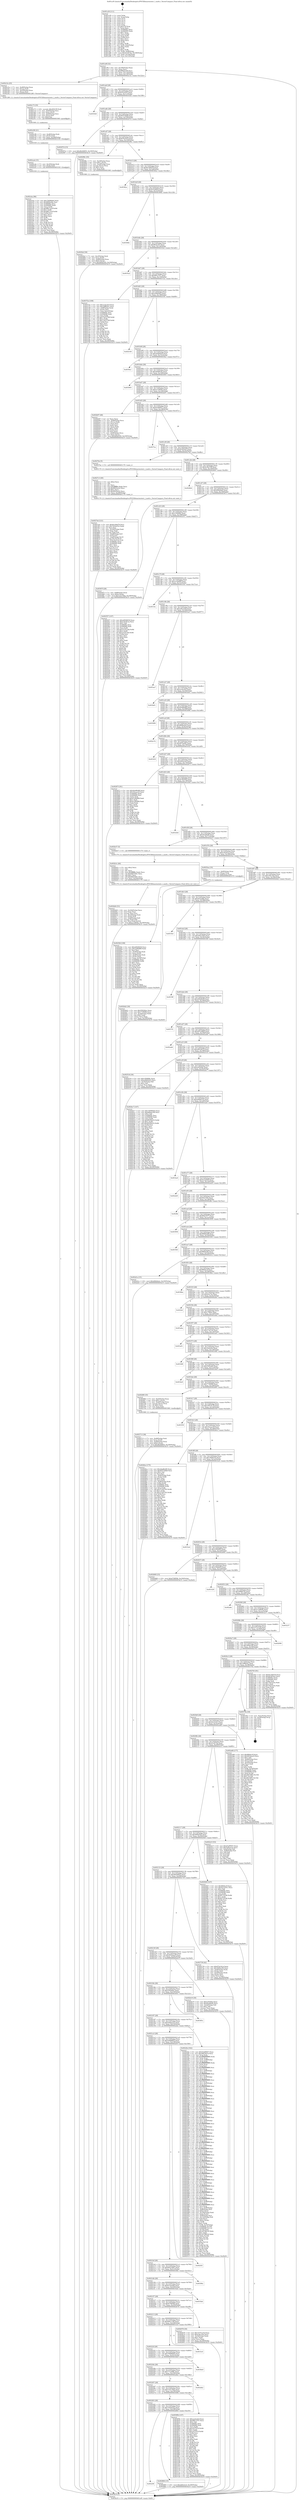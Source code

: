 digraph "0x401a30" {
  label = "0x401a30 (/mnt/c/Users/mathe/Desktop/tcc/POCII/binaries/extr_l_math.c_VectorCompare_Final-ollvm.out::main(0))"
  labelloc = "t"
  node[shape=record]

  Entry [label="",width=0.3,height=0.3,shape=circle,fillcolor=black,style=filled]
  "0x401a9f" [label="{
     0x401a9f [32]\l
     | [instrs]\l
     &nbsp;&nbsp;0x401a9f \<+6\>: mov -0x100(%rbp),%eax\l
     &nbsp;&nbsp;0x401aa5 \<+2\>: mov %eax,%ecx\l
     &nbsp;&nbsp;0x401aa7 \<+6\>: sub $0x808eb169,%ecx\l
     &nbsp;&nbsp;0x401aad \<+6\>: mov %eax,-0x114(%rbp)\l
     &nbsp;&nbsp;0x401ab3 \<+6\>: mov %ecx,-0x118(%rbp)\l
     &nbsp;&nbsp;0x401ab9 \<+6\>: je 0000000000402c5a \<main+0x122a\>\l
  }"]
  "0x402c5a" [label="{
     0x402c5a [25]\l
     | [instrs]\l
     &nbsp;&nbsp;0x402c5a \<+7\>: mov -0xd8(%rbp),%rax\l
     &nbsp;&nbsp;0x402c61 \<+3\>: mov (%rax),%rdi\l
     &nbsp;&nbsp;0x402c64 \<+7\>: mov -0xc0(%rbp),%rax\l
     &nbsp;&nbsp;0x402c6b \<+3\>: mov (%rax),%rsi\l
     &nbsp;&nbsp;0x402c6e \<+5\>: call 0000000000401280 \<VectorCompare\>\l
     | [calls]\l
     &nbsp;&nbsp;0x401280 \{1\} (/mnt/c/Users/mathe/Desktop/tcc/POCII/binaries/extr_l_math.c_VectorCompare_Final-ollvm.out::VectorCompare)\l
  }"]
  "0x401abf" [label="{
     0x401abf [28]\l
     | [instrs]\l
     &nbsp;&nbsp;0x401abf \<+5\>: jmp 0000000000401ac4 \<main+0x94\>\l
     &nbsp;&nbsp;0x401ac4 \<+6\>: mov -0x114(%rbp),%eax\l
     &nbsp;&nbsp;0x401aca \<+5\>: sub $0x835c4303,%eax\l
     &nbsp;&nbsp;0x401acf \<+6\>: mov %eax,-0x11c(%rbp)\l
     &nbsp;&nbsp;0x401ad5 \<+6\>: je 0000000000403026 \<main+0x15f6\>\l
  }"]
  Exit [label="",width=0.3,height=0.3,shape=circle,fillcolor=black,style=filled,peripheries=2]
  "0x403026" [label="{
     0x403026\l
  }", style=dashed]
  "0x401adb" [label="{
     0x401adb [28]\l
     | [instrs]\l
     &nbsp;&nbsp;0x401adb \<+5\>: jmp 0000000000401ae0 \<main+0xb0\>\l
     &nbsp;&nbsp;0x401ae0 \<+6\>: mov -0x114(%rbp),%eax\l
     &nbsp;&nbsp;0x401ae6 \<+5\>: sub $0x8557d4b8,%eax\l
     &nbsp;&nbsp;0x401aeb \<+6\>: mov %eax,-0x120(%rbp)\l
     &nbsp;&nbsp;0x401af1 \<+6\>: je 000000000040297d \<main+0xf4d\>\l
  }"]
  "0x402cba" [label="{
     0x402cba [96]\l
     | [instrs]\l
     &nbsp;&nbsp;0x402cba \<+5\>: mov $0x700984b0,%eax\l
     &nbsp;&nbsp;0x402cbf \<+5\>: mov $0xf985b28a,%esi\l
     &nbsp;&nbsp;0x402cc4 \<+7\>: mov 0x40609c,%ecx\l
     &nbsp;&nbsp;0x402ccb \<+7\>: mov 0x406080,%edx\l
     &nbsp;&nbsp;0x402cd2 \<+3\>: mov %ecx,%r8d\l
     &nbsp;&nbsp;0x402cd5 \<+7\>: sub $0xf8613a5f,%r8d\l
     &nbsp;&nbsp;0x402cdc \<+4\>: sub $0x1,%r8d\l
     &nbsp;&nbsp;0x402ce0 \<+7\>: add $0xf8613a5f,%r8d\l
     &nbsp;&nbsp;0x402ce7 \<+4\>: imul %r8d,%ecx\l
     &nbsp;&nbsp;0x402ceb \<+3\>: and $0x1,%ecx\l
     &nbsp;&nbsp;0x402cee \<+3\>: cmp $0x0,%ecx\l
     &nbsp;&nbsp;0x402cf1 \<+4\>: sete %r9b\l
     &nbsp;&nbsp;0x402cf5 \<+3\>: cmp $0xa,%edx\l
     &nbsp;&nbsp;0x402cf8 \<+4\>: setl %r10b\l
     &nbsp;&nbsp;0x402cfc \<+3\>: mov %r9b,%r11b\l
     &nbsp;&nbsp;0x402cff \<+3\>: and %r10b,%r11b\l
     &nbsp;&nbsp;0x402d02 \<+3\>: xor %r10b,%r9b\l
     &nbsp;&nbsp;0x402d05 \<+3\>: or %r9b,%r11b\l
     &nbsp;&nbsp;0x402d08 \<+4\>: test $0x1,%r11b\l
     &nbsp;&nbsp;0x402d0c \<+3\>: cmovne %esi,%eax\l
     &nbsp;&nbsp;0x402d0f \<+6\>: mov %eax,-0x100(%rbp)\l
     &nbsp;&nbsp;0x402d15 \<+5\>: jmp 0000000000403b19 \<main+0x20e9\>\l
  }"]
  "0x40297d" [label="{
     0x40297d [15]\l
     | [instrs]\l
     &nbsp;&nbsp;0x40297d \<+10\>: movl $0x48c84855,-0x100(%rbp)\l
     &nbsp;&nbsp;0x402987 \<+5\>: jmp 0000000000403b19 \<main+0x20e9\>\l
  }"]
  "0x401af7" [label="{
     0x401af7 [28]\l
     | [instrs]\l
     &nbsp;&nbsp;0x401af7 \<+5\>: jmp 0000000000401afc \<main+0xcc\>\l
     &nbsp;&nbsp;0x401afc \<+6\>: mov -0x114(%rbp),%eax\l
     &nbsp;&nbsp;0x401b02 \<+5\>: sub $0x87fe341d,%eax\l
     &nbsp;&nbsp;0x401b07 \<+6\>: mov %eax,-0x124(%rbp)\l
     &nbsp;&nbsp;0x401b0d \<+6\>: je 000000000040298c \<main+0xf5c\>\l
  }"]
  "0x402cab" [label="{
     0x402cab [15]\l
     | [instrs]\l
     &nbsp;&nbsp;0x402cab \<+7\>: mov -0xc0(%rbp),%rdi\l
     &nbsp;&nbsp;0x402cb2 \<+3\>: mov (%rdi),%rdi\l
     &nbsp;&nbsp;0x402cb5 \<+5\>: call 0000000000401030 \<free@plt\>\l
     | [calls]\l
     &nbsp;&nbsp;0x401030 \{1\} (unknown)\l
  }"]
  "0x40298c" [label="{
     0x40298c [35]\l
     | [instrs]\l
     &nbsp;&nbsp;0x40298c \<+7\>: mov -0xc8(%rbp),%rax\l
     &nbsp;&nbsp;0x402993 \<+6\>: movl $0x1,(%rax)\l
     &nbsp;&nbsp;0x402999 \<+7\>: mov -0xc8(%rbp),%rax\l
     &nbsp;&nbsp;0x4029a0 \<+3\>: movslq (%rax),%rax\l
     &nbsp;&nbsp;0x4029a3 \<+4\>: shl $0x3,%rax\l
     &nbsp;&nbsp;0x4029a7 \<+3\>: mov %rax,%rdi\l
     &nbsp;&nbsp;0x4029aa \<+5\>: call 0000000000401060 \<malloc@plt\>\l
     | [calls]\l
     &nbsp;&nbsp;0x401060 \{1\} (unknown)\l
  }"]
  "0x401b13" [label="{
     0x401b13 [28]\l
     | [instrs]\l
     &nbsp;&nbsp;0x401b13 \<+5\>: jmp 0000000000401b18 \<main+0xe8\>\l
     &nbsp;&nbsp;0x401b18 \<+6\>: mov -0x114(%rbp),%eax\l
     &nbsp;&nbsp;0x401b1e \<+5\>: sub $0x8a166d79,%eax\l
     &nbsp;&nbsp;0x401b23 \<+6\>: mov %eax,-0x128(%rbp)\l
     &nbsp;&nbsp;0x401b29 \<+6\>: je 000000000040382a \<main+0x1dfa\>\l
  }"]
  "0x402c96" [label="{
     0x402c96 [21]\l
     | [instrs]\l
     &nbsp;&nbsp;0x402c96 \<+7\>: mov -0xd8(%rbp),%rdi\l
     &nbsp;&nbsp;0x402c9d \<+3\>: mov (%rdi),%rdi\l
     &nbsp;&nbsp;0x402ca0 \<+6\>: mov %eax,-0x248(%rbp)\l
     &nbsp;&nbsp;0x402ca6 \<+5\>: call 0000000000401030 \<free@plt\>\l
     | [calls]\l
     &nbsp;&nbsp;0x401030 \{1\} (unknown)\l
  }"]
  "0x40382a" [label="{
     0x40382a\l
  }", style=dashed]
  "0x401b2f" [label="{
     0x401b2f [28]\l
     | [instrs]\l
     &nbsp;&nbsp;0x401b2f \<+5\>: jmp 0000000000401b34 \<main+0x104\>\l
     &nbsp;&nbsp;0x401b34 \<+6\>: mov -0x114(%rbp),%eax\l
     &nbsp;&nbsp;0x401b3a \<+5\>: sub $0x8c03d82d,%eax\l
     &nbsp;&nbsp;0x401b3f \<+6\>: mov %eax,-0x12c(%rbp)\l
     &nbsp;&nbsp;0x401b45 \<+6\>: je 000000000040366b \<main+0x1c3b\>\l
  }"]
  "0x402c73" [label="{
     0x402c73 [35]\l
     | [instrs]\l
     &nbsp;&nbsp;0x402c73 \<+10\>: movabs $0x404159,%rdi\l
     &nbsp;&nbsp;0x402c7d \<+7\>: mov -0xb0(%rbp),%rsi\l
     &nbsp;&nbsp;0x402c84 \<+2\>: mov %eax,(%rsi)\l
     &nbsp;&nbsp;0x402c86 \<+7\>: mov -0xb0(%rbp),%rsi\l
     &nbsp;&nbsp;0x402c8d \<+2\>: mov (%rsi),%esi\l
     &nbsp;&nbsp;0x402c8f \<+2\>: mov $0x0,%al\l
     &nbsp;&nbsp;0x402c91 \<+5\>: call 0000000000401040 \<printf@plt\>\l
     | [calls]\l
     &nbsp;&nbsp;0x401040 \{1\} (unknown)\l
  }"]
  "0x40366b" [label="{
     0x40366b\l
  }", style=dashed]
  "0x401b4b" [label="{
     0x401b4b [28]\l
     | [instrs]\l
     &nbsp;&nbsp;0x401b4b \<+5\>: jmp 0000000000401b50 \<main+0x120\>\l
     &nbsp;&nbsp;0x401b50 \<+6\>: mov -0x114(%rbp),%eax\l
     &nbsp;&nbsp;0x401b56 \<+5\>: sub $0x8fcfa187,%eax\l
     &nbsp;&nbsp;0x401b5b \<+6\>: mov %eax,-0x130(%rbp)\l
     &nbsp;&nbsp;0x401b61 \<+6\>: je 0000000000403522 \<main+0x1af2\>\l
  }"]
  "0x402b64" [label="{
     0x402b64 [51]\l
     | [instrs]\l
     &nbsp;&nbsp;0x402b64 \<+6\>: mov -0x244(%rbp),%ecx\l
     &nbsp;&nbsp;0x402b6a \<+3\>: imul %eax,%ecx\l
     &nbsp;&nbsp;0x402b6d \<+3\>: movslq %ecx,%rsi\l
     &nbsp;&nbsp;0x402b70 \<+7\>: mov -0xc0(%rbp),%rdi\l
     &nbsp;&nbsp;0x402b77 \<+3\>: mov (%rdi),%rdi\l
     &nbsp;&nbsp;0x402b7a \<+7\>: mov -0xb8(%rbp),%r8\l
     &nbsp;&nbsp;0x402b81 \<+3\>: movslq (%r8),%r8\l
     &nbsp;&nbsp;0x402b84 \<+4\>: mov %rsi,(%rdi,%r8,8)\l
     &nbsp;&nbsp;0x402b88 \<+10\>: movl $0xac33856a,-0x100(%rbp)\l
     &nbsp;&nbsp;0x402b92 \<+5\>: jmp 0000000000403b19 \<main+0x20e9\>\l
  }"]
  "0x403522" [label="{
     0x403522\l
  }", style=dashed]
  "0x401b67" [label="{
     0x401b67 [28]\l
     | [instrs]\l
     &nbsp;&nbsp;0x401b67 \<+5\>: jmp 0000000000401b6c \<main+0x13c\>\l
     &nbsp;&nbsp;0x401b6c \<+6\>: mov -0x114(%rbp),%eax\l
     &nbsp;&nbsp;0x401b72 \<+5\>: sub $0x9f0c3707,%eax\l
     &nbsp;&nbsp;0x401b77 \<+6\>: mov %eax,-0x134(%rbp)\l
     &nbsp;&nbsp;0x401b7d \<+6\>: je 000000000040372e \<main+0x1cfe\>\l
  }"]
  "0x402b3c" [label="{
     0x402b3c [40]\l
     | [instrs]\l
     &nbsp;&nbsp;0x402b3c \<+5\>: mov $0x2,%ecx\l
     &nbsp;&nbsp;0x402b41 \<+1\>: cltd\l
     &nbsp;&nbsp;0x402b42 \<+2\>: idiv %ecx\l
     &nbsp;&nbsp;0x402b44 \<+6\>: imul $0xfffffffe,%edx,%ecx\l
     &nbsp;&nbsp;0x402b4a \<+6\>: sub $0x8d632fd1,%ecx\l
     &nbsp;&nbsp;0x402b50 \<+3\>: add $0x1,%ecx\l
     &nbsp;&nbsp;0x402b53 \<+6\>: add $0x8d632fd1,%ecx\l
     &nbsp;&nbsp;0x402b59 \<+6\>: mov %ecx,-0x244(%rbp)\l
     &nbsp;&nbsp;0x402b5f \<+5\>: call 0000000000401170 \<next_i\>\l
     | [calls]\l
     &nbsp;&nbsp;0x401170 \{1\} (/mnt/c/Users/mathe/Desktop/tcc/POCII/binaries/extr_l_math.c_VectorCompare_Final-ollvm.out::next_i)\l
  }"]
  "0x40372e" [label="{
     0x40372e [108]\l
     | [instrs]\l
     &nbsp;&nbsp;0x40372e \<+5\>: mov $0xcecbc4c0,%eax\l
     &nbsp;&nbsp;0x403733 \<+5\>: mov $0x3dff62b1,%ecx\l
     &nbsp;&nbsp;0x403738 \<+7\>: mov -0xf8(%rbp),%rdx\l
     &nbsp;&nbsp;0x40373f \<+2\>: mov (%rdx),%esi\l
     &nbsp;&nbsp;0x403741 \<+3\>: mov %esi,-0x2c(%rbp)\l
     &nbsp;&nbsp;0x403744 \<+7\>: mov 0x40609c,%esi\l
     &nbsp;&nbsp;0x40374b \<+7\>: mov 0x406080,%edi\l
     &nbsp;&nbsp;0x403752 \<+3\>: mov %esi,%r8d\l
     &nbsp;&nbsp;0x403755 \<+7\>: add $0x73d15769,%r8d\l
     &nbsp;&nbsp;0x40375c \<+4\>: sub $0x1,%r8d\l
     &nbsp;&nbsp;0x403760 \<+7\>: sub $0x73d15769,%r8d\l
     &nbsp;&nbsp;0x403767 \<+4\>: imul %r8d,%esi\l
     &nbsp;&nbsp;0x40376b \<+3\>: and $0x1,%esi\l
     &nbsp;&nbsp;0x40376e \<+3\>: cmp $0x0,%esi\l
     &nbsp;&nbsp;0x403771 \<+4\>: sete %r9b\l
     &nbsp;&nbsp;0x403775 \<+3\>: cmp $0xa,%edi\l
     &nbsp;&nbsp;0x403778 \<+4\>: setl %r10b\l
     &nbsp;&nbsp;0x40377c \<+3\>: mov %r9b,%r11b\l
     &nbsp;&nbsp;0x40377f \<+3\>: and %r10b,%r11b\l
     &nbsp;&nbsp;0x403782 \<+3\>: xor %r10b,%r9b\l
     &nbsp;&nbsp;0x403785 \<+3\>: or %r9b,%r11b\l
     &nbsp;&nbsp;0x403788 \<+4\>: test $0x1,%r11b\l
     &nbsp;&nbsp;0x40378c \<+3\>: cmovne %ecx,%eax\l
     &nbsp;&nbsp;0x40378f \<+6\>: mov %eax,-0x100(%rbp)\l
     &nbsp;&nbsp;0x403795 \<+5\>: jmp 0000000000403b19 \<main+0x20e9\>\l
  }"]
  "0x401b83" [label="{
     0x401b83 [28]\l
     | [instrs]\l
     &nbsp;&nbsp;0x401b83 \<+5\>: jmp 0000000000401b88 \<main+0x158\>\l
     &nbsp;&nbsp;0x401b88 \<+6\>: mov -0x114(%rbp),%eax\l
     &nbsp;&nbsp;0x401b8e \<+5\>: sub $0xa5840443,%eax\l
     &nbsp;&nbsp;0x401b93 \<+6\>: mov %eax,-0x138(%rbp)\l
     &nbsp;&nbsp;0x401b99 \<+6\>: je 0000000000402536 \<main+0xb06\>\l
  }"]
  "0x4029af" [label="{
     0x4029af [38]\l
     | [instrs]\l
     &nbsp;&nbsp;0x4029af \<+7\>: mov -0xc0(%rbp),%rdi\l
     &nbsp;&nbsp;0x4029b6 \<+3\>: mov %rax,(%rdi)\l
     &nbsp;&nbsp;0x4029b9 \<+7\>: mov -0xb8(%rbp),%rax\l
     &nbsp;&nbsp;0x4029c0 \<+6\>: movl $0x0,(%rax)\l
     &nbsp;&nbsp;0x4029c6 \<+10\>: movl $0x469ef345,-0x100(%rbp)\l
     &nbsp;&nbsp;0x4029d0 \<+5\>: jmp 0000000000403b19 \<main+0x20e9\>\l
  }"]
  "0x402536" [label="{
     0x402536\l
  }", style=dashed]
  "0x401b9f" [label="{
     0x401b9f [28]\l
     | [instrs]\l
     &nbsp;&nbsp;0x401b9f \<+5\>: jmp 0000000000401ba4 \<main+0x174\>\l
     &nbsp;&nbsp;0x401ba4 \<+6\>: mov -0x114(%rbp),%eax\l
     &nbsp;&nbsp;0x401baa \<+5\>: sub $0xab4b9ee0,%eax\l
     &nbsp;&nbsp;0x401baf \<+6\>: mov %eax,-0x13c(%rbp)\l
     &nbsp;&nbsp;0x401bb5 \<+6\>: je 00000000004039a1 \<main+0x1f71\>\l
  }"]
  "0x40229f" [label="{
     0x40229f\l
  }", style=dashed]
  "0x4039a1" [label="{
     0x4039a1\l
  }", style=dashed]
  "0x401bbb" [label="{
     0x401bbb [28]\l
     | [instrs]\l
     &nbsp;&nbsp;0x401bbb \<+5\>: jmp 0000000000401bc0 \<main+0x190\>\l
     &nbsp;&nbsp;0x401bc0 \<+6\>: mov -0x114(%rbp),%eax\l
     &nbsp;&nbsp;0x401bc6 \<+5\>: sub $0xabb80c9a,%eax\l
     &nbsp;&nbsp;0x401bcb \<+6\>: mov %eax,-0x140(%rbp)\l
     &nbsp;&nbsp;0x401bd1 \<+6\>: je 0000000000403093 \<main+0x1663\>\l
  }"]
  "0x402864" [label="{
     0x402864 [15]\l
     | [instrs]\l
     &nbsp;&nbsp;0x402864 \<+10\>: movl $0xdd0cfcc6,-0x100(%rbp)\l
     &nbsp;&nbsp;0x40286e \<+5\>: jmp 0000000000403b19 \<main+0x20e9\>\l
  }"]
  "0x403093" [label="{
     0x403093\l
  }", style=dashed]
  "0x401bd7" [label="{
     0x401bd7 [28]\l
     | [instrs]\l
     &nbsp;&nbsp;0x401bd7 \<+5\>: jmp 0000000000401bdc \<main+0x1ac\>\l
     &nbsp;&nbsp;0x401bdc \<+6\>: mov -0x114(%rbp),%eax\l
     &nbsp;&nbsp;0x401be2 \<+5\>: sub $0xac33856a,%eax\l
     &nbsp;&nbsp;0x401be7 \<+6\>: mov %eax,-0x144(%rbp)\l
     &nbsp;&nbsp;0x401bed \<+6\>: je 0000000000402b97 \<main+0x1167\>\l
  }"]
  "0x402283" [label="{
     0x402283 [28]\l
     | [instrs]\l
     &nbsp;&nbsp;0x402283 \<+5\>: jmp 0000000000402288 \<main+0x858\>\l
     &nbsp;&nbsp;0x402288 \<+6\>: mov -0x114(%rbp),%eax\l
     &nbsp;&nbsp;0x40228e \<+5\>: sub $0x7d24d352,%eax\l
     &nbsp;&nbsp;0x402293 \<+6\>: mov %eax,-0x238(%rbp)\l
     &nbsp;&nbsp;0x402299 \<+6\>: je 0000000000402864 \<main+0xe34\>\l
  }"]
  "0x402b97" [label="{
     0x402b97 [48]\l
     | [instrs]\l
     &nbsp;&nbsp;0x402b97 \<+2\>: xor %eax,%eax\l
     &nbsp;&nbsp;0x402b99 \<+7\>: mov -0xb8(%rbp),%rcx\l
     &nbsp;&nbsp;0x402ba0 \<+2\>: mov (%rcx),%edx\l
     &nbsp;&nbsp;0x402ba2 \<+2\>: mov %eax,%esi\l
     &nbsp;&nbsp;0x402ba4 \<+2\>: sub %edx,%esi\l
     &nbsp;&nbsp;0x402ba6 \<+2\>: mov %eax,%edx\l
     &nbsp;&nbsp;0x402ba8 \<+3\>: sub $0x1,%edx\l
     &nbsp;&nbsp;0x402bab \<+2\>: add %edx,%esi\l
     &nbsp;&nbsp;0x402bad \<+2\>: sub %esi,%eax\l
     &nbsp;&nbsp;0x402baf \<+7\>: mov -0xb8(%rbp),%rcx\l
     &nbsp;&nbsp;0x402bb6 \<+2\>: mov %eax,(%rcx)\l
     &nbsp;&nbsp;0x402bb8 \<+10\>: movl $0x469ef345,-0x100(%rbp)\l
     &nbsp;&nbsp;0x402bc2 \<+5\>: jmp 0000000000403b19 \<main+0x20e9\>\l
  }"]
  "0x401bf3" [label="{
     0x401bf3 [28]\l
     | [instrs]\l
     &nbsp;&nbsp;0x401bf3 \<+5\>: jmp 0000000000401bf8 \<main+0x1c8\>\l
     &nbsp;&nbsp;0x401bf8 \<+6\>: mov -0x114(%rbp),%eax\l
     &nbsp;&nbsp;0x401bfe \<+5\>: sub $0xb5a89057,%eax\l
     &nbsp;&nbsp;0x401c03 \<+6\>: mov %eax,-0x148(%rbp)\l
     &nbsp;&nbsp;0x401c09 \<+6\>: je 00000000004037ac \<main+0x1d7c\>\l
  }"]
  "0x40369b" [label="{
     0x40369b [147]\l
     | [instrs]\l
     &nbsp;&nbsp;0x40369b \<+5\>: mov $0xcecbc4c0,%eax\l
     &nbsp;&nbsp;0x4036a0 \<+5\>: mov $0x9f0c3707,%ecx\l
     &nbsp;&nbsp;0x4036a5 \<+2\>: mov $0x1,%dl\l
     &nbsp;&nbsp;0x4036a7 \<+7\>: mov 0x40609c,%esi\l
     &nbsp;&nbsp;0x4036ae \<+7\>: mov 0x406080,%edi\l
     &nbsp;&nbsp;0x4036b5 \<+3\>: mov %esi,%r8d\l
     &nbsp;&nbsp;0x4036b8 \<+7\>: add $0xc037931f,%r8d\l
     &nbsp;&nbsp;0x4036bf \<+4\>: sub $0x1,%r8d\l
     &nbsp;&nbsp;0x4036c3 \<+7\>: sub $0xc037931f,%r8d\l
     &nbsp;&nbsp;0x4036ca \<+4\>: imul %r8d,%esi\l
     &nbsp;&nbsp;0x4036ce \<+3\>: and $0x1,%esi\l
     &nbsp;&nbsp;0x4036d1 \<+3\>: cmp $0x0,%esi\l
     &nbsp;&nbsp;0x4036d4 \<+4\>: sete %r9b\l
     &nbsp;&nbsp;0x4036d8 \<+3\>: cmp $0xa,%edi\l
     &nbsp;&nbsp;0x4036db \<+4\>: setl %r10b\l
     &nbsp;&nbsp;0x4036df \<+3\>: mov %r9b,%r11b\l
     &nbsp;&nbsp;0x4036e2 \<+4\>: xor $0xff,%r11b\l
     &nbsp;&nbsp;0x4036e6 \<+3\>: mov %r10b,%bl\l
     &nbsp;&nbsp;0x4036e9 \<+3\>: xor $0xff,%bl\l
     &nbsp;&nbsp;0x4036ec \<+3\>: xor $0x1,%dl\l
     &nbsp;&nbsp;0x4036ef \<+3\>: mov %r11b,%r14b\l
     &nbsp;&nbsp;0x4036f2 \<+4\>: and $0xff,%r14b\l
     &nbsp;&nbsp;0x4036f6 \<+3\>: and %dl,%r9b\l
     &nbsp;&nbsp;0x4036f9 \<+3\>: mov %bl,%r15b\l
     &nbsp;&nbsp;0x4036fc \<+4\>: and $0xff,%r15b\l
     &nbsp;&nbsp;0x403700 \<+3\>: and %dl,%r10b\l
     &nbsp;&nbsp;0x403703 \<+3\>: or %r9b,%r14b\l
     &nbsp;&nbsp;0x403706 \<+3\>: or %r10b,%r15b\l
     &nbsp;&nbsp;0x403709 \<+3\>: xor %r15b,%r14b\l
     &nbsp;&nbsp;0x40370c \<+3\>: or %bl,%r11b\l
     &nbsp;&nbsp;0x40370f \<+4\>: xor $0xff,%r11b\l
     &nbsp;&nbsp;0x403713 \<+3\>: or $0x1,%dl\l
     &nbsp;&nbsp;0x403716 \<+3\>: and %dl,%r11b\l
     &nbsp;&nbsp;0x403719 \<+3\>: or %r11b,%r14b\l
     &nbsp;&nbsp;0x40371c \<+4\>: test $0x1,%r14b\l
     &nbsp;&nbsp;0x403720 \<+3\>: cmovne %ecx,%eax\l
     &nbsp;&nbsp;0x403723 \<+6\>: mov %eax,-0x100(%rbp)\l
     &nbsp;&nbsp;0x403729 \<+5\>: jmp 0000000000403b19 \<main+0x20e9\>\l
  }"]
  "0x4037ac" [label="{
     0x4037ac\l
  }", style=dashed]
  "0x401c0f" [label="{
     0x401c0f [28]\l
     | [instrs]\l
     &nbsp;&nbsp;0x401c0f \<+5\>: jmp 0000000000401c14 \<main+0x1e4\>\l
     &nbsp;&nbsp;0x401c14 \<+6\>: mov -0x114(%rbp),%eax\l
     &nbsp;&nbsp;0x401c1a \<+5\>: sub $0xbb365ef3,%eax\l
     &nbsp;&nbsp;0x401c1f \<+6\>: mov %eax,-0x14c(%rbp)\l
     &nbsp;&nbsp;0x401c25 \<+6\>: je 00000000004027be \<main+0xd8e\>\l
  }"]
  "0x402267" [label="{
     0x402267 [28]\l
     | [instrs]\l
     &nbsp;&nbsp;0x402267 \<+5\>: jmp 000000000040226c \<main+0x83c\>\l
     &nbsp;&nbsp;0x40226c \<+6\>: mov -0x114(%rbp),%eax\l
     &nbsp;&nbsp;0x402272 \<+5\>: sub $0x7a5176da,%eax\l
     &nbsp;&nbsp;0x402277 \<+6\>: mov %eax,-0x234(%rbp)\l
     &nbsp;&nbsp;0x40227d \<+6\>: je 000000000040369b \<main+0x1c6b\>\l
  }"]
  "0x4027be" [label="{
     0x4027be [5]\l
     | [instrs]\l
     &nbsp;&nbsp;0x4027be \<+5\>: call 0000000000401170 \<next_i\>\l
     | [calls]\l
     &nbsp;&nbsp;0x401170 \{1\} (/mnt/c/Users/mathe/Desktop/tcc/POCII/binaries/extr_l_math.c_VectorCompare_Final-ollvm.out::next_i)\l
  }"]
  "0x401c2b" [label="{
     0x401c2b [28]\l
     | [instrs]\l
     &nbsp;&nbsp;0x401c2b \<+5\>: jmp 0000000000401c30 \<main+0x200\>\l
     &nbsp;&nbsp;0x401c30 \<+6\>: mov -0x114(%rbp),%eax\l
     &nbsp;&nbsp;0x401c36 \<+5\>: sub $0xbc9b37f9,%eax\l
     &nbsp;&nbsp;0x401c3b \<+6\>: mov %eax,-0x150(%rbp)\l
     &nbsp;&nbsp;0x401c41 \<+6\>: je 00000000004026b4 \<main+0xc84\>\l
  }"]
  "0x402db2" [label="{
     0x402db2\l
  }", style=dashed]
  "0x4026b4" [label="{
     0x4026b4\l
  }", style=dashed]
  "0x401c47" [label="{
     0x401c47 [28]\l
     | [instrs]\l
     &nbsp;&nbsp;0x401c47 \<+5\>: jmp 0000000000401c4c \<main+0x21c\>\l
     &nbsp;&nbsp;0x401c4c \<+6\>: mov -0x114(%rbp),%eax\l
     &nbsp;&nbsp;0x401c52 \<+5\>: sub $0xbf8d4da2,%eax\l
     &nbsp;&nbsp;0x401c57 \<+6\>: mov %eax,-0x154(%rbp)\l
     &nbsp;&nbsp;0x401c5d \<+6\>: je 000000000040367f \<main+0x1c4f\>\l
  }"]
  "0x40224b" [label="{
     0x40224b [28]\l
     | [instrs]\l
     &nbsp;&nbsp;0x40224b \<+5\>: jmp 0000000000402250 \<main+0x820\>\l
     &nbsp;&nbsp;0x402250 \<+6\>: mov -0x114(%rbp),%eax\l
     &nbsp;&nbsp;0x402256 \<+5\>: sub $0x77ccb98c,%eax\l
     &nbsp;&nbsp;0x40225b \<+6\>: mov %eax,-0x230(%rbp)\l
     &nbsp;&nbsp;0x402261 \<+6\>: je 0000000000402db2 \<main+0x1382\>\l
  }"]
  "0x40367f" [label="{
     0x40367f [28]\l
     | [instrs]\l
     &nbsp;&nbsp;0x40367f \<+7\>: mov -0xf8(%rbp),%rax\l
     &nbsp;&nbsp;0x403686 \<+6\>: movl $0x0,(%rax)\l
     &nbsp;&nbsp;0x40368c \<+10\>: movl $0x7a5176da,-0x100(%rbp)\l
     &nbsp;&nbsp;0x403696 \<+5\>: jmp 0000000000403b19 \<main+0x20e9\>\l
  }"]
  "0x401c63" [label="{
     0x401c63 [28]\l
     | [instrs]\l
     &nbsp;&nbsp;0x401c63 \<+5\>: jmp 0000000000401c68 \<main+0x238\>\l
     &nbsp;&nbsp;0x401c68 \<+6\>: mov -0x114(%rbp),%eax\l
     &nbsp;&nbsp;0x401c6e \<+5\>: sub $0xc50089fc,%eax\l
     &nbsp;&nbsp;0x401c73 \<+6\>: mov %eax,-0x158(%rbp)\l
     &nbsp;&nbsp;0x401c79 \<+6\>: je 0000000000402557 \<main+0xb27\>\l
  }"]
  "0x4038e9" [label="{
     0x4038e9\l
  }", style=dashed]
  "0x402557" [label="{
     0x402557 [147]\l
     | [instrs]\l
     &nbsp;&nbsp;0x402557 \<+5\>: mov $0xe6926636,%eax\l
     &nbsp;&nbsp;0x40255c \<+5\>: mov $0xe34c81ea,%ecx\l
     &nbsp;&nbsp;0x402561 \<+2\>: mov $0x1,%dl\l
     &nbsp;&nbsp;0x402563 \<+7\>: mov 0x40609c,%esi\l
     &nbsp;&nbsp;0x40256a \<+7\>: mov 0x406080,%edi\l
     &nbsp;&nbsp;0x402571 \<+3\>: mov %esi,%r8d\l
     &nbsp;&nbsp;0x402574 \<+7\>: add $0x23191a4d,%r8d\l
     &nbsp;&nbsp;0x40257b \<+4\>: sub $0x1,%r8d\l
     &nbsp;&nbsp;0x40257f \<+7\>: sub $0x23191a4d,%r8d\l
     &nbsp;&nbsp;0x402586 \<+4\>: imul %r8d,%esi\l
     &nbsp;&nbsp;0x40258a \<+3\>: and $0x1,%esi\l
     &nbsp;&nbsp;0x40258d \<+3\>: cmp $0x0,%esi\l
     &nbsp;&nbsp;0x402590 \<+4\>: sete %r9b\l
     &nbsp;&nbsp;0x402594 \<+3\>: cmp $0xa,%edi\l
     &nbsp;&nbsp;0x402597 \<+4\>: setl %r10b\l
     &nbsp;&nbsp;0x40259b \<+3\>: mov %r9b,%r11b\l
     &nbsp;&nbsp;0x40259e \<+4\>: xor $0xff,%r11b\l
     &nbsp;&nbsp;0x4025a2 \<+3\>: mov %r10b,%bl\l
     &nbsp;&nbsp;0x4025a5 \<+3\>: xor $0xff,%bl\l
     &nbsp;&nbsp;0x4025a8 \<+3\>: xor $0x0,%dl\l
     &nbsp;&nbsp;0x4025ab \<+3\>: mov %r11b,%r14b\l
     &nbsp;&nbsp;0x4025ae \<+4\>: and $0x0,%r14b\l
     &nbsp;&nbsp;0x4025b2 \<+3\>: and %dl,%r9b\l
     &nbsp;&nbsp;0x4025b5 \<+3\>: mov %bl,%r15b\l
     &nbsp;&nbsp;0x4025b8 \<+4\>: and $0x0,%r15b\l
     &nbsp;&nbsp;0x4025bc \<+3\>: and %dl,%r10b\l
     &nbsp;&nbsp;0x4025bf \<+3\>: or %r9b,%r14b\l
     &nbsp;&nbsp;0x4025c2 \<+3\>: or %r10b,%r15b\l
     &nbsp;&nbsp;0x4025c5 \<+3\>: xor %r15b,%r14b\l
     &nbsp;&nbsp;0x4025c8 \<+3\>: or %bl,%r11b\l
     &nbsp;&nbsp;0x4025cb \<+4\>: xor $0xff,%r11b\l
     &nbsp;&nbsp;0x4025cf \<+3\>: or $0x0,%dl\l
     &nbsp;&nbsp;0x4025d2 \<+3\>: and %dl,%r11b\l
     &nbsp;&nbsp;0x4025d5 \<+3\>: or %r11b,%r14b\l
     &nbsp;&nbsp;0x4025d8 \<+4\>: test $0x1,%r14b\l
     &nbsp;&nbsp;0x4025dc \<+3\>: cmovne %ecx,%eax\l
     &nbsp;&nbsp;0x4025df \<+6\>: mov %eax,-0x100(%rbp)\l
     &nbsp;&nbsp;0x4025e5 \<+5\>: jmp 0000000000403b19 \<main+0x20e9\>\l
  }"]
  "0x401c7f" [label="{
     0x401c7f [28]\l
     | [instrs]\l
     &nbsp;&nbsp;0x401c7f \<+5\>: jmp 0000000000401c84 \<main+0x254\>\l
     &nbsp;&nbsp;0x401c84 \<+6\>: mov -0x114(%rbp),%eax\l
     &nbsp;&nbsp;0x401c8a \<+5\>: sub $0xca1bbf08,%eax\l
     &nbsp;&nbsp;0x401c8f \<+6\>: mov %eax,-0x15c(%rbp)\l
     &nbsp;&nbsp;0x401c95 \<+6\>: je 00000000004031fe \<main+0x17ce\>\l
  }"]
  "0x40222f" [label="{
     0x40222f [28]\l
     | [instrs]\l
     &nbsp;&nbsp;0x40222f \<+5\>: jmp 0000000000402234 \<main+0x804\>\l
     &nbsp;&nbsp;0x402234 \<+6\>: mov -0x114(%rbp),%eax\l
     &nbsp;&nbsp;0x40223a \<+5\>: sub $0x700984b0,%eax\l
     &nbsp;&nbsp;0x40223f \<+6\>: mov %eax,-0x22c(%rbp)\l
     &nbsp;&nbsp;0x402245 \<+6\>: je 00000000004038e9 \<main+0x1eb9\>\l
  }"]
  "0x4031fe" [label="{
     0x4031fe\l
  }", style=dashed]
  "0x401c9b" [label="{
     0x401c9b [28]\l
     | [instrs]\l
     &nbsp;&nbsp;0x401c9b \<+5\>: jmp 0000000000401ca0 \<main+0x270\>\l
     &nbsp;&nbsp;0x401ca0 \<+6\>: mov -0x114(%rbp),%eax\l
     &nbsp;&nbsp;0x401ca6 \<+5\>: sub $0xcd0ce43b,%eax\l
     &nbsp;&nbsp;0x401cab \<+6\>: mov %eax,-0x160(%rbp)\l
     &nbsp;&nbsp;0x401cb1 \<+6\>: je 0000000000403aa7 \<main+0x2077\>\l
  }"]
  "0x4033c0" [label="{
     0x4033c0\l
  }", style=dashed]
  "0x403aa7" [label="{
     0x403aa7\l
  }", style=dashed]
  "0x401cb7" [label="{
     0x401cb7 [28]\l
     | [instrs]\l
     &nbsp;&nbsp;0x401cb7 \<+5\>: jmp 0000000000401cbc \<main+0x28c\>\l
     &nbsp;&nbsp;0x401cbc \<+6\>: mov -0x114(%rbp),%eax\l
     &nbsp;&nbsp;0x401cc2 \<+5\>: sub $0xcecbc4c0,%eax\l
     &nbsp;&nbsp;0x401cc7 \<+6\>: mov %eax,-0x164(%rbp)\l
     &nbsp;&nbsp;0x401ccd \<+6\>: je 0000000000403b01 \<main+0x20d1\>\l
  }"]
  "0x4027eb" [label="{
     0x4027eb [121]\l
     | [instrs]\l
     &nbsp;&nbsp;0x4027eb \<+5\>: mov $0x8a166d79,%ecx\l
     &nbsp;&nbsp;0x4027f0 \<+5\>: mov $0x7d24d352,%edx\l
     &nbsp;&nbsp;0x4027f5 \<+2\>: xor %esi,%esi\l
     &nbsp;&nbsp;0x4027f7 \<+6\>: mov -0x240(%rbp),%edi\l
     &nbsp;&nbsp;0x4027fd \<+3\>: imul %eax,%edi\l
     &nbsp;&nbsp;0x402800 \<+3\>: movslq %edi,%r8\l
     &nbsp;&nbsp;0x402803 \<+7\>: mov -0xd8(%rbp),%r9\l
     &nbsp;&nbsp;0x40280a \<+3\>: mov (%r9),%r9\l
     &nbsp;&nbsp;0x40280d \<+7\>: mov -0xd0(%rbp),%r10\l
     &nbsp;&nbsp;0x402814 \<+3\>: movslq (%r10),%r10\l
     &nbsp;&nbsp;0x402817 \<+4\>: mov %r8,(%r9,%r10,8)\l
     &nbsp;&nbsp;0x40281b \<+7\>: mov 0x40609c,%eax\l
     &nbsp;&nbsp;0x402822 \<+7\>: mov 0x406080,%edi\l
     &nbsp;&nbsp;0x402829 \<+3\>: sub $0x1,%esi\l
     &nbsp;&nbsp;0x40282c \<+3\>: mov %eax,%r11d\l
     &nbsp;&nbsp;0x40282f \<+3\>: add %esi,%r11d\l
     &nbsp;&nbsp;0x402832 \<+4\>: imul %r11d,%eax\l
     &nbsp;&nbsp;0x402836 \<+3\>: and $0x1,%eax\l
     &nbsp;&nbsp;0x402839 \<+3\>: cmp $0x0,%eax\l
     &nbsp;&nbsp;0x40283c \<+3\>: sete %bl\l
     &nbsp;&nbsp;0x40283f \<+3\>: cmp $0xa,%edi\l
     &nbsp;&nbsp;0x402842 \<+4\>: setl %r14b\l
     &nbsp;&nbsp;0x402846 \<+3\>: mov %bl,%r15b\l
     &nbsp;&nbsp;0x402849 \<+3\>: and %r14b,%r15b\l
     &nbsp;&nbsp;0x40284c \<+3\>: xor %r14b,%bl\l
     &nbsp;&nbsp;0x40284f \<+3\>: or %bl,%r15b\l
     &nbsp;&nbsp;0x402852 \<+4\>: test $0x1,%r15b\l
     &nbsp;&nbsp;0x402856 \<+3\>: cmovne %edx,%ecx\l
     &nbsp;&nbsp;0x402859 \<+6\>: mov %ecx,-0x100(%rbp)\l
     &nbsp;&nbsp;0x40285f \<+5\>: jmp 0000000000403b19 \<main+0x20e9\>\l
  }"]
  "0x403b01" [label="{
     0x403b01\l
  }", style=dashed]
  "0x401cd3" [label="{
     0x401cd3 [28]\l
     | [instrs]\l
     &nbsp;&nbsp;0x401cd3 \<+5\>: jmp 0000000000401cd8 \<main+0x2a8\>\l
     &nbsp;&nbsp;0x401cd8 \<+6\>: mov -0x114(%rbp),%eax\l
     &nbsp;&nbsp;0x401cde \<+5\>: sub $0xd4a86e88,%eax\l
     &nbsp;&nbsp;0x401ce3 \<+6\>: mov %eax,-0x168(%rbp)\l
     &nbsp;&nbsp;0x401ce9 \<+6\>: je 0000000000403896 \<main+0x1e66\>\l
  }"]
  "0x4027c3" [label="{
     0x4027c3 [40]\l
     | [instrs]\l
     &nbsp;&nbsp;0x4027c3 \<+5\>: mov $0x2,%ecx\l
     &nbsp;&nbsp;0x4027c8 \<+1\>: cltd\l
     &nbsp;&nbsp;0x4027c9 \<+2\>: idiv %ecx\l
     &nbsp;&nbsp;0x4027cb \<+6\>: imul $0xfffffffe,%edx,%ecx\l
     &nbsp;&nbsp;0x4027d1 \<+6\>: sub $0xf925ee22,%ecx\l
     &nbsp;&nbsp;0x4027d7 \<+3\>: add $0x1,%ecx\l
     &nbsp;&nbsp;0x4027da \<+6\>: add $0xf925ee22,%ecx\l
     &nbsp;&nbsp;0x4027e0 \<+6\>: mov %ecx,-0x240(%rbp)\l
     &nbsp;&nbsp;0x4027e6 \<+5\>: call 0000000000401170 \<next_i\>\l
     | [calls]\l
     &nbsp;&nbsp;0x401170 \{1\} (/mnt/c/Users/mathe/Desktop/tcc/POCII/binaries/extr_l_math.c_VectorCompare_Final-ollvm.out::next_i)\l
  }"]
  "0x403896" [label="{
     0x403896\l
  }", style=dashed]
  "0x401cef" [label="{
     0x401cef [28]\l
     | [instrs]\l
     &nbsp;&nbsp;0x401cef \<+5\>: jmp 0000000000401cf4 \<main+0x2c4\>\l
     &nbsp;&nbsp;0x401cf4 \<+6\>: mov -0x114(%rbp),%eax\l
     &nbsp;&nbsp;0x401cfa \<+5\>: sub $0xd808a2ee,%eax\l
     &nbsp;&nbsp;0x401cff \<+6\>: mov %eax,-0x16c(%rbp)\l
     &nbsp;&nbsp;0x401d05 \<+6\>: je 0000000000402e7d \<main+0x144d\>\l
  }"]
  "0x402713" [label="{
     0x402713 [38]\l
     | [instrs]\l
     &nbsp;&nbsp;0x402713 \<+7\>: mov -0xd8(%rbp),%rdi\l
     &nbsp;&nbsp;0x40271a \<+3\>: mov %rax,(%rdi)\l
     &nbsp;&nbsp;0x40271d \<+7\>: mov -0xd0(%rbp),%rax\l
     &nbsp;&nbsp;0x402724 \<+6\>: movl $0x0,(%rax)\l
     &nbsp;&nbsp;0x40272a \<+10\>: movl $0x48c84855,-0x100(%rbp)\l
     &nbsp;&nbsp;0x402734 \<+5\>: jmp 0000000000403b19 \<main+0x20e9\>\l
  }"]
  "0x402e7d" [label="{
     0x402e7d\l
  }", style=dashed]
  "0x401d0b" [label="{
     0x401d0b [28]\l
     | [instrs]\l
     &nbsp;&nbsp;0x401d0b \<+5\>: jmp 0000000000401d10 \<main+0x2e0\>\l
     &nbsp;&nbsp;0x401d10 \<+6\>: mov -0x114(%rbp),%eax\l
     &nbsp;&nbsp;0x401d16 \<+5\>: sub $0xd87ba0f1,%eax\l
     &nbsp;&nbsp;0x401d1b \<+6\>: mov %eax,-0x170(%rbp)\l
     &nbsp;&nbsp;0x401d21 \<+6\>: je 000000000040343f \<main+0x1a0f\>\l
  }"]
  "0x402213" [label="{
     0x402213 [28]\l
     | [instrs]\l
     &nbsp;&nbsp;0x402213 \<+5\>: jmp 0000000000402218 \<main+0x7e8\>\l
     &nbsp;&nbsp;0x402218 \<+6\>: mov -0x114(%rbp),%eax\l
     &nbsp;&nbsp;0x40221e \<+5\>: sub $0x6fdc1149,%eax\l
     &nbsp;&nbsp;0x402223 \<+6\>: mov %eax,-0x228(%rbp)\l
     &nbsp;&nbsp;0x402229 \<+6\>: je 00000000004033c0 \<main+0x1990\>\l
  }"]
  "0x40343f" [label="{
     0x40343f\l
  }", style=dashed]
  "0x401d27" [label="{
     0x401d27 [28]\l
     | [instrs]\l
     &nbsp;&nbsp;0x401d27 \<+5\>: jmp 0000000000401d2c \<main+0x2fc\>\l
     &nbsp;&nbsp;0x401d2c \<+6\>: mov -0x114(%rbp),%eax\l
     &nbsp;&nbsp;0x401d32 \<+5\>: sub $0xdd0cfcc6,%eax\l
     &nbsp;&nbsp;0x401d37 \<+6\>: mov %eax,-0x174(%rbp)\l
     &nbsp;&nbsp;0x401d3d \<+6\>: je 0000000000402873 \<main+0xe43\>\l
  }"]
  "0x402678" [label="{
     0x402678 [30]\l
     | [instrs]\l
     &nbsp;&nbsp;0x402678 \<+5\>: mov $0x3375123d,%eax\l
     &nbsp;&nbsp;0x40267d \<+5\>: mov $0xe39c1f2e,%ecx\l
     &nbsp;&nbsp;0x402682 \<+3\>: mov -0x34(%rbp),%edx\l
     &nbsp;&nbsp;0x402685 \<+3\>: cmp $0x1,%edx\l
     &nbsp;&nbsp;0x402688 \<+3\>: cmovl %ecx,%eax\l
     &nbsp;&nbsp;0x40268b \<+6\>: mov %eax,-0x100(%rbp)\l
     &nbsp;&nbsp;0x402691 \<+5\>: jmp 0000000000403b19 \<main+0x20e9\>\l
  }"]
  "0x402873" [label="{
     0x402873 [91]\l
     | [instrs]\l
     &nbsp;&nbsp;0x402873 \<+5\>: mov $0xd4a86e88,%eax\l
     &nbsp;&nbsp;0x402878 \<+5\>: mov $0x16caac24,%ecx\l
     &nbsp;&nbsp;0x40287d \<+7\>: mov 0x40609c,%edx\l
     &nbsp;&nbsp;0x402884 \<+7\>: mov 0x406080,%esi\l
     &nbsp;&nbsp;0x40288b \<+2\>: mov %edx,%edi\l
     &nbsp;&nbsp;0x40288d \<+6\>: add $0xb128e806,%edi\l
     &nbsp;&nbsp;0x402893 \<+3\>: sub $0x1,%edi\l
     &nbsp;&nbsp;0x402896 \<+6\>: sub $0xb128e806,%edi\l
     &nbsp;&nbsp;0x40289c \<+3\>: imul %edi,%edx\l
     &nbsp;&nbsp;0x40289f \<+3\>: and $0x1,%edx\l
     &nbsp;&nbsp;0x4028a2 \<+3\>: cmp $0x0,%edx\l
     &nbsp;&nbsp;0x4028a5 \<+4\>: sete %r8b\l
     &nbsp;&nbsp;0x4028a9 \<+3\>: cmp $0xa,%esi\l
     &nbsp;&nbsp;0x4028ac \<+4\>: setl %r9b\l
     &nbsp;&nbsp;0x4028b0 \<+3\>: mov %r8b,%r10b\l
     &nbsp;&nbsp;0x4028b3 \<+3\>: and %r9b,%r10b\l
     &nbsp;&nbsp;0x4028b6 \<+3\>: xor %r9b,%r8b\l
     &nbsp;&nbsp;0x4028b9 \<+3\>: or %r8b,%r10b\l
     &nbsp;&nbsp;0x4028bc \<+4\>: test $0x1,%r10b\l
     &nbsp;&nbsp;0x4028c0 \<+3\>: cmovne %ecx,%eax\l
     &nbsp;&nbsp;0x4028c3 \<+6\>: mov %eax,-0x100(%rbp)\l
     &nbsp;&nbsp;0x4028c9 \<+5\>: jmp 0000000000403b19 \<main+0x20e9\>\l
  }"]
  "0x401d43" [label="{
     0x401d43 [28]\l
     | [instrs]\l
     &nbsp;&nbsp;0x401d43 \<+5\>: jmp 0000000000401d48 \<main+0x318\>\l
     &nbsp;&nbsp;0x401d48 \<+6\>: mov -0x114(%rbp),%eax\l
     &nbsp;&nbsp;0x401d4e \<+5\>: sub $0xde380494,%eax\l
     &nbsp;&nbsp;0x401d53 \<+6\>: mov %eax,-0x178(%rbp)\l
     &nbsp;&nbsp;0x401d59 \<+6\>: je 000000000040320d \<main+0x17dd\>\l
  }"]
  "0x4021f7" [label="{
     0x4021f7 [28]\l
     | [instrs]\l
     &nbsp;&nbsp;0x4021f7 \<+5\>: jmp 00000000004021fc \<main+0x7cc\>\l
     &nbsp;&nbsp;0x4021fc \<+6\>: mov -0x114(%rbp),%eax\l
     &nbsp;&nbsp;0x402202 \<+5\>: sub $0x670f95fb,%eax\l
     &nbsp;&nbsp;0x402207 \<+6\>: mov %eax,-0x224(%rbp)\l
     &nbsp;&nbsp;0x40220d \<+6\>: je 0000000000402678 \<main+0xc48\>\l
  }"]
  "0x40320d" [label="{
     0x40320d\l
  }", style=dashed]
  "0x401d5f" [label="{
     0x401d5f [28]\l
     | [instrs]\l
     &nbsp;&nbsp;0x401d5f \<+5\>: jmp 0000000000401d64 \<main+0x334\>\l
     &nbsp;&nbsp;0x401d64 \<+6\>: mov -0x114(%rbp),%eax\l
     &nbsp;&nbsp;0x401d6a \<+5\>: sub $0xdea4fe06,%eax\l
     &nbsp;&nbsp;0x401d6f \<+6\>: mov %eax,-0x17c(%rbp)\l
     &nbsp;&nbsp;0x401d75 \<+6\>: je 0000000000402b37 \<main+0x1107\>\l
  }"]
  "0x4035dd" [label="{
     0x4035dd\l
  }", style=dashed]
  "0x402b37" [label="{
     0x402b37 [5]\l
     | [instrs]\l
     &nbsp;&nbsp;0x402b37 \<+5\>: call 0000000000401170 \<next_i\>\l
     | [calls]\l
     &nbsp;&nbsp;0x401170 \{1\} (/mnt/c/Users/mathe/Desktop/tcc/POCII/binaries/extr_l_math.c_VectorCompare_Final-ollvm.out::next_i)\l
  }"]
  "0x401d7b" [label="{
     0x401d7b [28]\l
     | [instrs]\l
     &nbsp;&nbsp;0x401d7b \<+5\>: jmp 0000000000401d80 \<main+0x350\>\l
     &nbsp;&nbsp;0x401d80 \<+6\>: mov -0x114(%rbp),%eax\l
     &nbsp;&nbsp;0x401d86 \<+5\>: sub $0xe34c81ea,%eax\l
     &nbsp;&nbsp;0x401d8b \<+6\>: mov %eax,-0x180(%rbp)\l
     &nbsp;&nbsp;0x401d91 \<+6\>: je 00000000004025ea \<main+0xbba\>\l
  }"]
  "0x4021db" [label="{
     0x4021db [28]\l
     | [instrs]\l
     &nbsp;&nbsp;0x4021db \<+5\>: jmp 00000000004021e0 \<main+0x7b0\>\l
     &nbsp;&nbsp;0x4021e0 \<+6\>: mov -0x114(%rbp),%eax\l
     &nbsp;&nbsp;0x4021e6 \<+5\>: sub $0x612eaebb,%eax\l
     &nbsp;&nbsp;0x4021eb \<+6\>: mov %eax,-0x220(%rbp)\l
     &nbsp;&nbsp;0x4021f1 \<+6\>: je 00000000004035dd \<main+0x1bad\>\l
  }"]
  "0x4025ea" [label="{
     0x4025ea [19]\l
     | [instrs]\l
     &nbsp;&nbsp;0x4025ea \<+7\>: mov -0xf0(%rbp),%rax\l
     &nbsp;&nbsp;0x4025f1 \<+3\>: mov (%rax),%rax\l
     &nbsp;&nbsp;0x4025f4 \<+4\>: mov 0x8(%rax),%rdi\l
     &nbsp;&nbsp;0x4025f8 \<+5\>: call 0000000000401070 \<atoi@plt\>\l
     | [calls]\l
     &nbsp;&nbsp;0x401070 \{1\} (unknown)\l
  }"]
  "0x401d97" [label="{
     0x401d97 [28]\l
     | [instrs]\l
     &nbsp;&nbsp;0x401d97 \<+5\>: jmp 0000000000401d9c \<main+0x36c\>\l
     &nbsp;&nbsp;0x401d9c \<+6\>: mov -0x114(%rbp),%eax\l
     &nbsp;&nbsp;0x401da2 \<+5\>: sub $0xe39c1f2e,%eax\l
     &nbsp;&nbsp;0x401da7 \<+6\>: mov %eax,-0x184(%rbp)\l
     &nbsp;&nbsp;0x401dad \<+6\>: je 00000000004026d2 \<main+0xca2\>\l
  }"]
  "0x40306c" [label="{
     0x40306c\l
  }", style=dashed]
  "0x4026d2" [label="{
     0x4026d2 [30]\l
     | [instrs]\l
     &nbsp;&nbsp;0x4026d2 \<+5\>: mov $0x55f240ec,%eax\l
     &nbsp;&nbsp;0x4026d7 \<+5\>: mov $0x7739086,%ecx\l
     &nbsp;&nbsp;0x4026dc \<+3\>: mov -0x34(%rbp),%edx\l
     &nbsp;&nbsp;0x4026df \<+3\>: cmp $0x0,%edx\l
     &nbsp;&nbsp;0x4026e2 \<+3\>: cmove %ecx,%eax\l
     &nbsp;&nbsp;0x4026e5 \<+6\>: mov %eax,-0x100(%rbp)\l
     &nbsp;&nbsp;0x4026eb \<+5\>: jmp 0000000000403b19 \<main+0x20e9\>\l
  }"]
  "0x401db3" [label="{
     0x401db3 [28]\l
     | [instrs]\l
     &nbsp;&nbsp;0x401db3 \<+5\>: jmp 0000000000401db8 \<main+0x388\>\l
     &nbsp;&nbsp;0x401db8 \<+6\>: mov -0x114(%rbp),%eax\l
     &nbsp;&nbsp;0x401dbe \<+5\>: sub $0xe61daf8a,%eax\l
     &nbsp;&nbsp;0x401dc3 \<+6\>: mov %eax,-0x188(%rbp)\l
     &nbsp;&nbsp;0x401dc9 \<+6\>: je 00000000004033b1 \<main+0x1981\>\l
  }"]
  "0x4021bf" [label="{
     0x4021bf [28]\l
     | [instrs]\l
     &nbsp;&nbsp;0x4021bf \<+5\>: jmp 00000000004021c4 \<main+0x794\>\l
     &nbsp;&nbsp;0x4021c4 \<+6\>: mov -0x114(%rbp),%eax\l
     &nbsp;&nbsp;0x4021ca \<+5\>: sub $0x602c5461,%eax\l
     &nbsp;&nbsp;0x4021cf \<+6\>: mov %eax,-0x21c(%rbp)\l
     &nbsp;&nbsp;0x4021d5 \<+6\>: je 000000000040306c \<main+0x163c\>\l
  }"]
  "0x4033b1" [label="{
     0x4033b1\l
  }", style=dashed]
  "0x401dcf" [label="{
     0x401dcf [28]\l
     | [instrs]\l
     &nbsp;&nbsp;0x401dcf \<+5\>: jmp 0000000000401dd4 \<main+0x3a4\>\l
     &nbsp;&nbsp;0x401dd4 \<+6\>: mov -0x114(%rbp),%eax\l
     &nbsp;&nbsp;0x401dda \<+5\>: sub $0xe64c25be,%eax\l
     &nbsp;&nbsp;0x401ddf \<+6\>: mov %eax,-0x18c(%rbp)\l
     &nbsp;&nbsp;0x401de5 \<+6\>: je 00000000004035ff \<main+0x1bcf\>\l
  }"]
  "0x402f3f" [label="{
     0x402f3f\l
  }", style=dashed]
  "0x4035ff" [label="{
     0x4035ff\l
  }", style=dashed]
  "0x401deb" [label="{
     0x401deb [28]\l
     | [instrs]\l
     &nbsp;&nbsp;0x401deb \<+5\>: jmp 0000000000401df0 \<main+0x3c0\>\l
     &nbsp;&nbsp;0x401df0 \<+6\>: mov -0x114(%rbp),%eax\l
     &nbsp;&nbsp;0x401df6 \<+5\>: sub $0xe6926636,%eax\l
     &nbsp;&nbsp;0x401dfb \<+6\>: mov %eax,-0x190(%rbp)\l
     &nbsp;&nbsp;0x401e01 \<+6\>: je 00000000004037f1 \<main+0x1dc1\>\l
  }"]
  "0x4025fd" [label="{
     0x4025fd [108]\l
     | [instrs]\l
     &nbsp;&nbsp;0x4025fd \<+5\>: mov $0xe6926636,%ecx\l
     &nbsp;&nbsp;0x402602 \<+5\>: mov $0x22f64f89,%edx\l
     &nbsp;&nbsp;0x402607 \<+2\>: xor %esi,%esi\l
     &nbsp;&nbsp;0x402609 \<+7\>: mov -0xe8(%rbp),%rdi\l
     &nbsp;&nbsp;0x402610 \<+2\>: mov %eax,(%rdi)\l
     &nbsp;&nbsp;0x402612 \<+7\>: mov -0xe8(%rbp),%rdi\l
     &nbsp;&nbsp;0x402619 \<+2\>: mov (%rdi),%eax\l
     &nbsp;&nbsp;0x40261b \<+3\>: mov %eax,-0x34(%rbp)\l
     &nbsp;&nbsp;0x40261e \<+7\>: mov 0x40609c,%eax\l
     &nbsp;&nbsp;0x402625 \<+8\>: mov 0x406080,%r8d\l
     &nbsp;&nbsp;0x40262d \<+3\>: sub $0x1,%esi\l
     &nbsp;&nbsp;0x402630 \<+3\>: mov %eax,%r9d\l
     &nbsp;&nbsp;0x402633 \<+3\>: add %esi,%r9d\l
     &nbsp;&nbsp;0x402636 \<+4\>: imul %r9d,%eax\l
     &nbsp;&nbsp;0x40263a \<+3\>: and $0x1,%eax\l
     &nbsp;&nbsp;0x40263d \<+3\>: cmp $0x0,%eax\l
     &nbsp;&nbsp;0x402640 \<+4\>: sete %r10b\l
     &nbsp;&nbsp;0x402644 \<+4\>: cmp $0xa,%r8d\l
     &nbsp;&nbsp;0x402648 \<+4\>: setl %r11b\l
     &nbsp;&nbsp;0x40264c \<+3\>: mov %r10b,%bl\l
     &nbsp;&nbsp;0x40264f \<+3\>: and %r11b,%bl\l
     &nbsp;&nbsp;0x402652 \<+3\>: xor %r11b,%r10b\l
     &nbsp;&nbsp;0x402655 \<+3\>: or %r10b,%bl\l
     &nbsp;&nbsp;0x402658 \<+3\>: test $0x1,%bl\l
     &nbsp;&nbsp;0x40265b \<+3\>: cmovne %edx,%ecx\l
     &nbsp;&nbsp;0x40265e \<+6\>: mov %ecx,-0x100(%rbp)\l
     &nbsp;&nbsp;0x402664 \<+5\>: jmp 0000000000403b19 \<main+0x20e9\>\l
  }"]
  "0x4037f1" [label="{
     0x4037f1\l
  }", style=dashed]
  "0x401e07" [label="{
     0x401e07 [28]\l
     | [instrs]\l
     &nbsp;&nbsp;0x401e07 \<+5\>: jmp 0000000000401e0c \<main+0x3dc\>\l
     &nbsp;&nbsp;0x401e0c \<+6\>: mov -0x114(%rbp),%eax\l
     &nbsp;&nbsp;0x401e12 \<+5\>: sub $0xe851d6b9,%eax\l
     &nbsp;&nbsp;0x401e17 \<+6\>: mov %eax,-0x194(%rbp)\l
     &nbsp;&nbsp;0x401e1d \<+6\>: je 0000000000402eb6 \<main+0x1486\>\l
  }"]
  "0x4021a3" [label="{
     0x4021a3 [28]\l
     | [instrs]\l
     &nbsp;&nbsp;0x4021a3 \<+5\>: jmp 00000000004021a8 \<main+0x778\>\l
     &nbsp;&nbsp;0x4021a8 \<+6\>: mov -0x114(%rbp),%eax\l
     &nbsp;&nbsp;0x4021ae \<+5\>: sub $0x5e8d6852,%eax\l
     &nbsp;&nbsp;0x4021b3 \<+6\>: mov %eax,-0x218(%rbp)\l
     &nbsp;&nbsp;0x4021b9 \<+6\>: je 0000000000402f3f \<main+0x150f\>\l
  }"]
  "0x402eb6" [label="{
     0x402eb6\l
  }", style=dashed]
  "0x401e23" [label="{
     0x401e23 [28]\l
     | [instrs]\l
     &nbsp;&nbsp;0x401e23 \<+5\>: jmp 0000000000401e28 \<main+0x3f8\>\l
     &nbsp;&nbsp;0x401e28 \<+6\>: mov -0x114(%rbp),%eax\l
     &nbsp;&nbsp;0x401e2e \<+5\>: sub $0xe8618d7d,%eax\l
     &nbsp;&nbsp;0x401e33 \<+6\>: mov %eax,-0x198(%rbp)\l
     &nbsp;&nbsp;0x401e39 \<+6\>: je 0000000000402518 \<main+0xae8\>\l
  }"]
  "0x4022fa" [label="{
     0x4022fa [542]\l
     | [instrs]\l
     &nbsp;&nbsp;0x4022fa \<+5\>: mov $0xb5a89057,%eax\l
     &nbsp;&nbsp;0x4022ff \<+5\>: mov $0xe8618d7d,%ecx\l
     &nbsp;&nbsp;0x402304 \<+3\>: mov %rsp,%rdx\l
     &nbsp;&nbsp;0x402307 \<+4\>: add $0xfffffffffffffff0,%rdx\l
     &nbsp;&nbsp;0x40230b \<+3\>: mov %rdx,%rsp\l
     &nbsp;&nbsp;0x40230e \<+7\>: mov %rdx,-0xf8(%rbp)\l
     &nbsp;&nbsp;0x402315 \<+3\>: mov %rsp,%rdx\l
     &nbsp;&nbsp;0x402318 \<+4\>: add $0xfffffffffffffff0,%rdx\l
     &nbsp;&nbsp;0x40231c \<+3\>: mov %rdx,%rsp\l
     &nbsp;&nbsp;0x40231f \<+3\>: mov %rsp,%rsi\l
     &nbsp;&nbsp;0x402322 \<+4\>: add $0xfffffffffffffff0,%rsi\l
     &nbsp;&nbsp;0x402326 \<+3\>: mov %rsi,%rsp\l
     &nbsp;&nbsp;0x402329 \<+7\>: mov %rsi,-0xf0(%rbp)\l
     &nbsp;&nbsp;0x402330 \<+3\>: mov %rsp,%rsi\l
     &nbsp;&nbsp;0x402333 \<+4\>: add $0xfffffffffffffff0,%rsi\l
     &nbsp;&nbsp;0x402337 \<+3\>: mov %rsi,%rsp\l
     &nbsp;&nbsp;0x40233a \<+7\>: mov %rsi,-0xe8(%rbp)\l
     &nbsp;&nbsp;0x402341 \<+3\>: mov %rsp,%rsi\l
     &nbsp;&nbsp;0x402344 \<+4\>: add $0xfffffffffffffff0,%rsi\l
     &nbsp;&nbsp;0x402348 \<+3\>: mov %rsi,%rsp\l
     &nbsp;&nbsp;0x40234b \<+7\>: mov %rsi,-0xe0(%rbp)\l
     &nbsp;&nbsp;0x402352 \<+3\>: mov %rsp,%rsi\l
     &nbsp;&nbsp;0x402355 \<+4\>: add $0xfffffffffffffff0,%rsi\l
     &nbsp;&nbsp;0x402359 \<+3\>: mov %rsi,%rsp\l
     &nbsp;&nbsp;0x40235c \<+7\>: mov %rsi,-0xd8(%rbp)\l
     &nbsp;&nbsp;0x402363 \<+3\>: mov %rsp,%rsi\l
     &nbsp;&nbsp;0x402366 \<+4\>: add $0xfffffffffffffff0,%rsi\l
     &nbsp;&nbsp;0x40236a \<+3\>: mov %rsi,%rsp\l
     &nbsp;&nbsp;0x40236d \<+7\>: mov %rsi,-0xd0(%rbp)\l
     &nbsp;&nbsp;0x402374 \<+3\>: mov %rsp,%rsi\l
     &nbsp;&nbsp;0x402377 \<+4\>: add $0xfffffffffffffff0,%rsi\l
     &nbsp;&nbsp;0x40237b \<+3\>: mov %rsi,%rsp\l
     &nbsp;&nbsp;0x40237e \<+7\>: mov %rsi,-0xc8(%rbp)\l
     &nbsp;&nbsp;0x402385 \<+3\>: mov %rsp,%rsi\l
     &nbsp;&nbsp;0x402388 \<+4\>: add $0xfffffffffffffff0,%rsi\l
     &nbsp;&nbsp;0x40238c \<+3\>: mov %rsi,%rsp\l
     &nbsp;&nbsp;0x40238f \<+7\>: mov %rsi,-0xc0(%rbp)\l
     &nbsp;&nbsp;0x402396 \<+3\>: mov %rsp,%rsi\l
     &nbsp;&nbsp;0x402399 \<+4\>: add $0xfffffffffffffff0,%rsi\l
     &nbsp;&nbsp;0x40239d \<+3\>: mov %rsi,%rsp\l
     &nbsp;&nbsp;0x4023a0 \<+7\>: mov %rsi,-0xb8(%rbp)\l
     &nbsp;&nbsp;0x4023a7 \<+3\>: mov %rsp,%rsi\l
     &nbsp;&nbsp;0x4023aa \<+4\>: add $0xfffffffffffffff0,%rsi\l
     &nbsp;&nbsp;0x4023ae \<+3\>: mov %rsi,%rsp\l
     &nbsp;&nbsp;0x4023b1 \<+7\>: mov %rsi,-0xb0(%rbp)\l
     &nbsp;&nbsp;0x4023b8 \<+3\>: mov %rsp,%rsi\l
     &nbsp;&nbsp;0x4023bb \<+4\>: add $0xfffffffffffffff0,%rsi\l
     &nbsp;&nbsp;0x4023bf \<+3\>: mov %rsi,%rsp\l
     &nbsp;&nbsp;0x4023c2 \<+7\>: mov %rsi,-0xa8(%rbp)\l
     &nbsp;&nbsp;0x4023c9 \<+3\>: mov %rsp,%rsi\l
     &nbsp;&nbsp;0x4023cc \<+4\>: add $0xfffffffffffffff0,%rsi\l
     &nbsp;&nbsp;0x4023d0 \<+3\>: mov %rsi,%rsp\l
     &nbsp;&nbsp;0x4023d3 \<+7\>: mov %rsi,-0xa0(%rbp)\l
     &nbsp;&nbsp;0x4023da \<+3\>: mov %rsp,%rsi\l
     &nbsp;&nbsp;0x4023dd \<+4\>: add $0xfffffffffffffff0,%rsi\l
     &nbsp;&nbsp;0x4023e1 \<+3\>: mov %rsi,%rsp\l
     &nbsp;&nbsp;0x4023e4 \<+7\>: mov %rsi,-0x98(%rbp)\l
     &nbsp;&nbsp;0x4023eb \<+3\>: mov %rsp,%rsi\l
     &nbsp;&nbsp;0x4023ee \<+4\>: add $0xfffffffffffffff0,%rsi\l
     &nbsp;&nbsp;0x4023f2 \<+3\>: mov %rsi,%rsp\l
     &nbsp;&nbsp;0x4023f5 \<+7\>: mov %rsi,-0x90(%rbp)\l
     &nbsp;&nbsp;0x4023fc \<+3\>: mov %rsp,%rsi\l
     &nbsp;&nbsp;0x4023ff \<+4\>: add $0xfffffffffffffff0,%rsi\l
     &nbsp;&nbsp;0x402403 \<+3\>: mov %rsi,%rsp\l
     &nbsp;&nbsp;0x402406 \<+7\>: mov %rsi,-0x88(%rbp)\l
     &nbsp;&nbsp;0x40240d \<+3\>: mov %rsp,%rsi\l
     &nbsp;&nbsp;0x402410 \<+4\>: add $0xfffffffffffffff0,%rsi\l
     &nbsp;&nbsp;0x402414 \<+3\>: mov %rsi,%rsp\l
     &nbsp;&nbsp;0x402417 \<+4\>: mov %rsi,-0x80(%rbp)\l
     &nbsp;&nbsp;0x40241b \<+3\>: mov %rsp,%rsi\l
     &nbsp;&nbsp;0x40241e \<+4\>: add $0xfffffffffffffff0,%rsi\l
     &nbsp;&nbsp;0x402422 \<+3\>: mov %rsi,%rsp\l
     &nbsp;&nbsp;0x402425 \<+4\>: mov %rsi,-0x78(%rbp)\l
     &nbsp;&nbsp;0x402429 \<+3\>: mov %rsp,%rsi\l
     &nbsp;&nbsp;0x40242c \<+4\>: add $0xfffffffffffffff0,%rsi\l
     &nbsp;&nbsp;0x402430 \<+3\>: mov %rsi,%rsp\l
     &nbsp;&nbsp;0x402433 \<+4\>: mov %rsi,-0x70(%rbp)\l
     &nbsp;&nbsp;0x402437 \<+3\>: mov %rsp,%rsi\l
     &nbsp;&nbsp;0x40243a \<+4\>: add $0xfffffffffffffff0,%rsi\l
     &nbsp;&nbsp;0x40243e \<+3\>: mov %rsi,%rsp\l
     &nbsp;&nbsp;0x402441 \<+4\>: mov %rsi,-0x68(%rbp)\l
     &nbsp;&nbsp;0x402445 \<+3\>: mov %rsp,%rsi\l
     &nbsp;&nbsp;0x402448 \<+4\>: add $0xfffffffffffffff0,%rsi\l
     &nbsp;&nbsp;0x40244c \<+3\>: mov %rsi,%rsp\l
     &nbsp;&nbsp;0x40244f \<+4\>: mov %rsi,-0x60(%rbp)\l
     &nbsp;&nbsp;0x402453 \<+3\>: mov %rsp,%rsi\l
     &nbsp;&nbsp;0x402456 \<+4\>: add $0xfffffffffffffff0,%rsi\l
     &nbsp;&nbsp;0x40245a \<+3\>: mov %rsi,%rsp\l
     &nbsp;&nbsp;0x40245d \<+4\>: mov %rsi,-0x58(%rbp)\l
     &nbsp;&nbsp;0x402461 \<+3\>: mov %rsp,%rsi\l
     &nbsp;&nbsp;0x402464 \<+4\>: add $0xfffffffffffffff0,%rsi\l
     &nbsp;&nbsp;0x402468 \<+3\>: mov %rsi,%rsp\l
     &nbsp;&nbsp;0x40246b \<+4\>: mov %rsi,-0x50(%rbp)\l
     &nbsp;&nbsp;0x40246f \<+3\>: mov %rsp,%rsi\l
     &nbsp;&nbsp;0x402472 \<+4\>: add $0xfffffffffffffff0,%rsi\l
     &nbsp;&nbsp;0x402476 \<+3\>: mov %rsi,%rsp\l
     &nbsp;&nbsp;0x402479 \<+4\>: mov %rsi,-0x48(%rbp)\l
     &nbsp;&nbsp;0x40247d \<+3\>: mov %rsp,%rsi\l
     &nbsp;&nbsp;0x402480 \<+4\>: add $0xfffffffffffffff0,%rsi\l
     &nbsp;&nbsp;0x402484 \<+3\>: mov %rsi,%rsp\l
     &nbsp;&nbsp;0x402487 \<+4\>: mov %rsi,-0x40(%rbp)\l
     &nbsp;&nbsp;0x40248b \<+7\>: mov -0xf8(%rbp),%rsi\l
     &nbsp;&nbsp;0x402492 \<+6\>: movl $0x0,(%rsi)\l
     &nbsp;&nbsp;0x402498 \<+6\>: mov -0x104(%rbp),%edi\l
     &nbsp;&nbsp;0x40249e \<+2\>: mov %edi,(%rdx)\l
     &nbsp;&nbsp;0x4024a0 \<+7\>: mov -0xf0(%rbp),%rsi\l
     &nbsp;&nbsp;0x4024a7 \<+7\>: mov -0x110(%rbp),%r8\l
     &nbsp;&nbsp;0x4024ae \<+3\>: mov %r8,(%rsi)\l
     &nbsp;&nbsp;0x4024b1 \<+3\>: cmpl $0x2,(%rdx)\l
     &nbsp;&nbsp;0x4024b4 \<+4\>: setne %r9b\l
     &nbsp;&nbsp;0x4024b8 \<+4\>: and $0x1,%r9b\l
     &nbsp;&nbsp;0x4024bc \<+4\>: mov %r9b,-0x35(%rbp)\l
     &nbsp;&nbsp;0x4024c0 \<+8\>: mov 0x40609c,%r10d\l
     &nbsp;&nbsp;0x4024c8 \<+8\>: mov 0x406080,%r11d\l
     &nbsp;&nbsp;0x4024d0 \<+3\>: mov %r10d,%ebx\l
     &nbsp;&nbsp;0x4024d3 \<+6\>: sub $0x3d7d8e34,%ebx\l
     &nbsp;&nbsp;0x4024d9 \<+3\>: sub $0x1,%ebx\l
     &nbsp;&nbsp;0x4024dc \<+6\>: add $0x3d7d8e34,%ebx\l
     &nbsp;&nbsp;0x4024e2 \<+4\>: imul %ebx,%r10d\l
     &nbsp;&nbsp;0x4024e6 \<+4\>: and $0x1,%r10d\l
     &nbsp;&nbsp;0x4024ea \<+4\>: cmp $0x0,%r10d\l
     &nbsp;&nbsp;0x4024ee \<+4\>: sete %r9b\l
     &nbsp;&nbsp;0x4024f2 \<+4\>: cmp $0xa,%r11d\l
     &nbsp;&nbsp;0x4024f6 \<+4\>: setl %r14b\l
     &nbsp;&nbsp;0x4024fa \<+3\>: mov %r9b,%r15b\l
     &nbsp;&nbsp;0x4024fd \<+3\>: and %r14b,%r15b\l
     &nbsp;&nbsp;0x402500 \<+3\>: xor %r14b,%r9b\l
     &nbsp;&nbsp;0x402503 \<+3\>: or %r9b,%r15b\l
     &nbsp;&nbsp;0x402506 \<+4\>: test $0x1,%r15b\l
     &nbsp;&nbsp;0x40250a \<+3\>: cmovne %ecx,%eax\l
     &nbsp;&nbsp;0x40250d \<+6\>: mov %eax,-0x100(%rbp)\l
     &nbsp;&nbsp;0x402513 \<+5\>: jmp 0000000000403b19 \<main+0x20e9\>\l
  }"]
  "0x402518" [label="{
     0x402518 [30]\l
     | [instrs]\l
     &nbsp;&nbsp;0x402518 \<+5\>: mov $0xc50089fc,%eax\l
     &nbsp;&nbsp;0x40251d \<+5\>: mov $0xa5840443,%ecx\l
     &nbsp;&nbsp;0x402522 \<+3\>: mov -0x35(%rbp),%dl\l
     &nbsp;&nbsp;0x402525 \<+3\>: test $0x1,%dl\l
     &nbsp;&nbsp;0x402528 \<+3\>: cmovne %ecx,%eax\l
     &nbsp;&nbsp;0x40252b \<+6\>: mov %eax,-0x100(%rbp)\l
     &nbsp;&nbsp;0x402531 \<+5\>: jmp 0000000000403b19 \<main+0x20e9\>\l
  }"]
  "0x401e3f" [label="{
     0x401e3f [28]\l
     | [instrs]\l
     &nbsp;&nbsp;0x401e3f \<+5\>: jmp 0000000000401e44 \<main+0x414\>\l
     &nbsp;&nbsp;0x401e44 \<+6\>: mov -0x114(%rbp),%eax\l
     &nbsp;&nbsp;0x401e4a \<+5\>: sub $0xea93f2fe,%eax\l
     &nbsp;&nbsp;0x401e4f \<+6\>: mov %eax,-0x19c(%rbp)\l
     &nbsp;&nbsp;0x401e55 \<+6\>: je 0000000000402bc7 \<main+0x1197\>\l
  }"]
  "0x402187" [label="{
     0x402187 [28]\l
     | [instrs]\l
     &nbsp;&nbsp;0x402187 \<+5\>: jmp 000000000040218c \<main+0x75c\>\l
     &nbsp;&nbsp;0x40218c \<+6\>: mov -0x114(%rbp),%eax\l
     &nbsp;&nbsp;0x402192 \<+5\>: sub $0x5e8aea32,%eax\l
     &nbsp;&nbsp;0x402197 \<+6\>: mov %eax,-0x214(%rbp)\l
     &nbsp;&nbsp;0x40219d \<+6\>: je 00000000004022fa \<main+0x8ca\>\l
  }"]
  "0x402bc7" [label="{
     0x402bc7 [147]\l
     | [instrs]\l
     &nbsp;&nbsp;0x402bc7 \<+5\>: mov $0x700984b0,%eax\l
     &nbsp;&nbsp;0x402bcc \<+5\>: mov $0x808eb169,%ecx\l
     &nbsp;&nbsp;0x402bd1 \<+2\>: mov $0x1,%dl\l
     &nbsp;&nbsp;0x402bd3 \<+7\>: mov 0x40609c,%esi\l
     &nbsp;&nbsp;0x402bda \<+7\>: mov 0x406080,%edi\l
     &nbsp;&nbsp;0x402be1 \<+3\>: mov %esi,%r8d\l
     &nbsp;&nbsp;0x402be4 \<+7\>: sub $0x69394e53,%r8d\l
     &nbsp;&nbsp;0x402beb \<+4\>: sub $0x1,%r8d\l
     &nbsp;&nbsp;0x402bef \<+7\>: add $0x69394e53,%r8d\l
     &nbsp;&nbsp;0x402bf6 \<+4\>: imul %r8d,%esi\l
     &nbsp;&nbsp;0x402bfa \<+3\>: and $0x1,%esi\l
     &nbsp;&nbsp;0x402bfd \<+3\>: cmp $0x0,%esi\l
     &nbsp;&nbsp;0x402c00 \<+4\>: sete %r9b\l
     &nbsp;&nbsp;0x402c04 \<+3\>: cmp $0xa,%edi\l
     &nbsp;&nbsp;0x402c07 \<+4\>: setl %r10b\l
     &nbsp;&nbsp;0x402c0b \<+3\>: mov %r9b,%r11b\l
     &nbsp;&nbsp;0x402c0e \<+4\>: xor $0xff,%r11b\l
     &nbsp;&nbsp;0x402c12 \<+3\>: mov %r10b,%bl\l
     &nbsp;&nbsp;0x402c15 \<+3\>: xor $0xff,%bl\l
     &nbsp;&nbsp;0x402c18 \<+3\>: xor $0x0,%dl\l
     &nbsp;&nbsp;0x402c1b \<+3\>: mov %r11b,%r14b\l
     &nbsp;&nbsp;0x402c1e \<+4\>: and $0x0,%r14b\l
     &nbsp;&nbsp;0x402c22 \<+3\>: and %dl,%r9b\l
     &nbsp;&nbsp;0x402c25 \<+3\>: mov %bl,%r15b\l
     &nbsp;&nbsp;0x402c28 \<+4\>: and $0x0,%r15b\l
     &nbsp;&nbsp;0x402c2c \<+3\>: and %dl,%r10b\l
     &nbsp;&nbsp;0x402c2f \<+3\>: or %r9b,%r14b\l
     &nbsp;&nbsp;0x402c32 \<+3\>: or %r10b,%r15b\l
     &nbsp;&nbsp;0x402c35 \<+3\>: xor %r15b,%r14b\l
     &nbsp;&nbsp;0x402c38 \<+3\>: or %bl,%r11b\l
     &nbsp;&nbsp;0x402c3b \<+4\>: xor $0xff,%r11b\l
     &nbsp;&nbsp;0x402c3f \<+3\>: or $0x0,%dl\l
     &nbsp;&nbsp;0x402c42 \<+3\>: and %dl,%r11b\l
     &nbsp;&nbsp;0x402c45 \<+3\>: or %r11b,%r14b\l
     &nbsp;&nbsp;0x402c48 \<+4\>: test $0x1,%r14b\l
     &nbsp;&nbsp;0x402c4c \<+3\>: cmovne %ecx,%eax\l
     &nbsp;&nbsp;0x402c4f \<+6\>: mov %eax,-0x100(%rbp)\l
     &nbsp;&nbsp;0x402c55 \<+5\>: jmp 0000000000403b19 \<main+0x20e9\>\l
  }"]
  "0x401e5b" [label="{
     0x401e5b [28]\l
     | [instrs]\l
     &nbsp;&nbsp;0x401e5b \<+5\>: jmp 0000000000401e60 \<main+0x430\>\l
     &nbsp;&nbsp;0x401e60 \<+6\>: mov -0x114(%rbp),%eax\l
     &nbsp;&nbsp;0x401e66 \<+5\>: sub $0xeb84631b,%eax\l
     &nbsp;&nbsp;0x401e6b \<+6\>: mov %eax,-0x1a0(%rbp)\l
     &nbsp;&nbsp;0x401e71 \<+6\>: je 00000000004032a0 \<main+0x1870\>\l
  }"]
  "0x40365c" [label="{
     0x40365c\l
  }", style=dashed]
  "0x4032a0" [label="{
     0x4032a0\l
  }", style=dashed]
  "0x401e77" [label="{
     0x401e77 [28]\l
     | [instrs]\l
     &nbsp;&nbsp;0x401e77 \<+5\>: jmp 0000000000401e7c \<main+0x44c\>\l
     &nbsp;&nbsp;0x401e7c \<+6\>: mov -0x114(%rbp),%eax\l
     &nbsp;&nbsp;0x401e82 \<+5\>: sub $0xf2c42944,%eax\l
     &nbsp;&nbsp;0x401e87 \<+6\>: mov %eax,-0x1a4(%rbp)\l
     &nbsp;&nbsp;0x401e8d \<+6\>: je 0000000000402d29 \<main+0x12f9\>\l
  }"]
  "0x40216b" [label="{
     0x40216b [28]\l
     | [instrs]\l
     &nbsp;&nbsp;0x40216b \<+5\>: jmp 0000000000402170 \<main+0x740\>\l
     &nbsp;&nbsp;0x402170 \<+6\>: mov -0x114(%rbp),%eax\l
     &nbsp;&nbsp;0x402176 \<+5\>: sub $0x55f240ec,%eax\l
     &nbsp;&nbsp;0x40217b \<+6\>: mov %eax,-0x210(%rbp)\l
     &nbsp;&nbsp;0x402181 \<+6\>: je 000000000040365c \<main+0x1c2c\>\l
  }"]
  "0x402d29" [label="{
     0x402d29\l
  }", style=dashed]
  "0x401e93" [label="{
     0x401e93 [28]\l
     | [instrs]\l
     &nbsp;&nbsp;0x401e93 \<+5\>: jmp 0000000000401e98 \<main+0x468\>\l
     &nbsp;&nbsp;0x401e98 \<+6\>: mov -0x114(%rbp),%eax\l
     &nbsp;&nbsp;0x401e9e \<+5\>: sub $0xf44376fe,%eax\l
     &nbsp;&nbsp;0x401ea3 \<+6\>: mov %eax,-0x1a8(%rbp)\l
     &nbsp;&nbsp;0x401ea9 \<+6\>: je 0000000000402ffe \<main+0x15ce\>\l
  }"]
  "0x402b19" [label="{
     0x402b19 [30]\l
     | [instrs]\l
     &nbsp;&nbsp;0x402b19 \<+5\>: mov $0xea93f2fe,%eax\l
     &nbsp;&nbsp;0x402b1e \<+5\>: mov $0xdea4fe06,%ecx\l
     &nbsp;&nbsp;0x402b23 \<+3\>: mov -0x2d(%rbp),%dl\l
     &nbsp;&nbsp;0x402b26 \<+3\>: test $0x1,%dl\l
     &nbsp;&nbsp;0x402b29 \<+3\>: cmovne %ecx,%eax\l
     &nbsp;&nbsp;0x402b2c \<+6\>: mov %eax,-0x100(%rbp)\l
     &nbsp;&nbsp;0x402b32 \<+5\>: jmp 0000000000403b19 \<main+0x20e9\>\l
  }"]
  "0x402ffe" [label="{
     0x402ffe\l
  }", style=dashed]
  "0x401eaf" [label="{
     0x401eaf [28]\l
     | [instrs]\l
     &nbsp;&nbsp;0x401eaf \<+5\>: jmp 0000000000401eb4 \<main+0x484\>\l
     &nbsp;&nbsp;0x401eb4 \<+6\>: mov -0x114(%rbp),%eax\l
     &nbsp;&nbsp;0x401eba \<+5\>: sub $0xf6427677,%eax\l
     &nbsp;&nbsp;0x401ebf \<+6\>: mov %eax,-0x1ac(%rbp)\l
     &nbsp;&nbsp;0x401ec5 \<+6\>: je 0000000000403958 \<main+0x1f28\>\l
  }"]
  "0x40214f" [label="{
     0x40214f [28]\l
     | [instrs]\l
     &nbsp;&nbsp;0x40214f \<+5\>: jmp 0000000000402154 \<main+0x724\>\l
     &nbsp;&nbsp;0x402154 \<+6\>: mov -0x114(%rbp),%eax\l
     &nbsp;&nbsp;0x40215a \<+5\>: sub $0x4934eac9,%eax\l
     &nbsp;&nbsp;0x40215f \<+6\>: mov %eax,-0x20c(%rbp)\l
     &nbsp;&nbsp;0x402165 \<+6\>: je 0000000000402b19 \<main+0x10e9\>\l
  }"]
  "0x403958" [label="{
     0x403958\l
  }", style=dashed]
  "0x401ecb" [label="{
     0x401ecb [28]\l
     | [instrs]\l
     &nbsp;&nbsp;0x401ecb \<+5\>: jmp 0000000000401ed0 \<main+0x4a0\>\l
     &nbsp;&nbsp;0x401ed0 \<+6\>: mov -0x114(%rbp),%eax\l
     &nbsp;&nbsp;0x401ed6 \<+5\>: sub $0xf6800a98,%eax\l
     &nbsp;&nbsp;0x401edb \<+6\>: mov %eax,-0x1b0(%rbp)\l
     &nbsp;&nbsp;0x401ee1 \<+6\>: je 0000000000403583 \<main+0x1b53\>\l
  }"]
  "0x402739" [label="{
     0x402739 [42]\l
     | [instrs]\l
     &nbsp;&nbsp;0x402739 \<+5\>: mov $0x87fe341d,%eax\l
     &nbsp;&nbsp;0x40273e \<+5\>: mov $0x3694a3f4,%ecx\l
     &nbsp;&nbsp;0x402743 \<+7\>: mov -0xd0(%rbp),%rdx\l
     &nbsp;&nbsp;0x40274a \<+2\>: mov (%rdx),%esi\l
     &nbsp;&nbsp;0x40274c \<+7\>: mov -0xe0(%rbp),%rdx\l
     &nbsp;&nbsp;0x402753 \<+2\>: cmp (%rdx),%esi\l
     &nbsp;&nbsp;0x402755 \<+3\>: cmovl %ecx,%eax\l
     &nbsp;&nbsp;0x402758 \<+6\>: mov %eax,-0x100(%rbp)\l
     &nbsp;&nbsp;0x40275e \<+5\>: jmp 0000000000403b19 \<main+0x20e9\>\l
  }"]
  "0x403583" [label="{
     0x403583\l
  }", style=dashed]
  "0x401ee7" [label="{
     0x401ee7 [28]\l
     | [instrs]\l
     &nbsp;&nbsp;0x401ee7 \<+5\>: jmp 0000000000401eec \<main+0x4bc\>\l
     &nbsp;&nbsp;0x401eec \<+6\>: mov -0x114(%rbp),%eax\l
     &nbsp;&nbsp;0x401ef2 \<+5\>: sub $0xf985b28a,%eax\l
     &nbsp;&nbsp;0x401ef7 \<+6\>: mov %eax,-0x1b4(%rbp)\l
     &nbsp;&nbsp;0x401efd \<+6\>: je 0000000000402d1a \<main+0x12ea\>\l
  }"]
  "0x402133" [label="{
     0x402133 [28]\l
     | [instrs]\l
     &nbsp;&nbsp;0x402133 \<+5\>: jmp 0000000000402138 \<main+0x708\>\l
     &nbsp;&nbsp;0x402138 \<+6\>: mov -0x114(%rbp),%eax\l
     &nbsp;&nbsp;0x40213e \<+5\>: sub $0x48c84855,%eax\l
     &nbsp;&nbsp;0x402143 \<+6\>: mov %eax,-0x208(%rbp)\l
     &nbsp;&nbsp;0x402149 \<+6\>: je 0000000000402739 \<main+0xd09\>\l
  }"]
  "0x402d1a" [label="{
     0x402d1a [15]\l
     | [instrs]\l
     &nbsp;&nbsp;0x402d1a \<+10\>: movl $0xbf8d4da2,-0x100(%rbp)\l
     &nbsp;&nbsp;0x402d24 \<+5\>: jmp 0000000000403b19 \<main+0x20e9\>\l
  }"]
  "0x401f03" [label="{
     0x401f03 [28]\l
     | [instrs]\l
     &nbsp;&nbsp;0x401f03 \<+5\>: jmp 0000000000401f08 \<main+0x4d8\>\l
     &nbsp;&nbsp;0x401f08 \<+6\>: mov -0x114(%rbp),%eax\l
     &nbsp;&nbsp;0x401f0e \<+5\>: sub $0xff464a3f,%eax\l
     &nbsp;&nbsp;0x401f13 \<+6\>: mov %eax,-0x1b8(%rbp)\l
     &nbsp;&nbsp;0x401f19 \<+6\>: je 00000000004038be \<main+0x1e8e\>\l
  }"]
  "0x4029d5" [label="{
     0x4029d5 [147]\l
     | [instrs]\l
     &nbsp;&nbsp;0x4029d5 \<+5\>: mov $0xff464a3f,%eax\l
     &nbsp;&nbsp;0x4029da \<+5\>: mov $0x42c5c9c1,%ecx\l
     &nbsp;&nbsp;0x4029df \<+2\>: mov $0x1,%dl\l
     &nbsp;&nbsp;0x4029e1 \<+7\>: mov 0x40609c,%esi\l
     &nbsp;&nbsp;0x4029e8 \<+7\>: mov 0x406080,%edi\l
     &nbsp;&nbsp;0x4029ef \<+3\>: mov %esi,%r8d\l
     &nbsp;&nbsp;0x4029f2 \<+7\>: add $0xf0719166,%r8d\l
     &nbsp;&nbsp;0x4029f9 \<+4\>: sub $0x1,%r8d\l
     &nbsp;&nbsp;0x4029fd \<+7\>: sub $0xf0719166,%r8d\l
     &nbsp;&nbsp;0x402a04 \<+4\>: imul %r8d,%esi\l
     &nbsp;&nbsp;0x402a08 \<+3\>: and $0x1,%esi\l
     &nbsp;&nbsp;0x402a0b \<+3\>: cmp $0x0,%esi\l
     &nbsp;&nbsp;0x402a0e \<+4\>: sete %r9b\l
     &nbsp;&nbsp;0x402a12 \<+3\>: cmp $0xa,%edi\l
     &nbsp;&nbsp;0x402a15 \<+4\>: setl %r10b\l
     &nbsp;&nbsp;0x402a19 \<+3\>: mov %r9b,%r11b\l
     &nbsp;&nbsp;0x402a1c \<+4\>: xor $0xff,%r11b\l
     &nbsp;&nbsp;0x402a20 \<+3\>: mov %r10b,%bl\l
     &nbsp;&nbsp;0x402a23 \<+3\>: xor $0xff,%bl\l
     &nbsp;&nbsp;0x402a26 \<+3\>: xor $0x1,%dl\l
     &nbsp;&nbsp;0x402a29 \<+3\>: mov %r11b,%r14b\l
     &nbsp;&nbsp;0x402a2c \<+4\>: and $0xff,%r14b\l
     &nbsp;&nbsp;0x402a30 \<+3\>: and %dl,%r9b\l
     &nbsp;&nbsp;0x402a33 \<+3\>: mov %bl,%r15b\l
     &nbsp;&nbsp;0x402a36 \<+4\>: and $0xff,%r15b\l
     &nbsp;&nbsp;0x402a3a \<+3\>: and %dl,%r10b\l
     &nbsp;&nbsp;0x402a3d \<+3\>: or %r9b,%r14b\l
     &nbsp;&nbsp;0x402a40 \<+3\>: or %r10b,%r15b\l
     &nbsp;&nbsp;0x402a43 \<+3\>: xor %r15b,%r14b\l
     &nbsp;&nbsp;0x402a46 \<+3\>: or %bl,%r11b\l
     &nbsp;&nbsp;0x402a49 \<+4\>: xor $0xff,%r11b\l
     &nbsp;&nbsp;0x402a4d \<+3\>: or $0x1,%dl\l
     &nbsp;&nbsp;0x402a50 \<+3\>: and %dl,%r11b\l
     &nbsp;&nbsp;0x402a53 \<+3\>: or %r11b,%r14b\l
     &nbsp;&nbsp;0x402a56 \<+4\>: test $0x1,%r14b\l
     &nbsp;&nbsp;0x402a5a \<+3\>: cmovne %ecx,%eax\l
     &nbsp;&nbsp;0x402a5d \<+6\>: mov %eax,-0x100(%rbp)\l
     &nbsp;&nbsp;0x402a63 \<+5\>: jmp 0000000000403b19 \<main+0x20e9\>\l
  }"]
  "0x4038be" [label="{
     0x4038be\l
  }", style=dashed]
  "0x401f1f" [label="{
     0x401f1f [28]\l
     | [instrs]\l
     &nbsp;&nbsp;0x401f1f \<+5\>: jmp 0000000000401f24 \<main+0x4f4\>\l
     &nbsp;&nbsp;0x401f24 \<+6\>: mov -0x114(%rbp),%eax\l
     &nbsp;&nbsp;0x401f2a \<+5\>: sub $0xb2a75a,%eax\l
     &nbsp;&nbsp;0x401f2f \<+6\>: mov %eax,-0x1bc(%rbp)\l
     &nbsp;&nbsp;0x401f35 \<+6\>: je 0000000000402fef \<main+0x15bf\>\l
  }"]
  "0x401a30" [label="{
     0x401a30 [111]\l
     | [instrs]\l
     &nbsp;&nbsp;0x401a30 \<+1\>: push %rbp\l
     &nbsp;&nbsp;0x401a31 \<+3\>: mov %rsp,%rbp\l
     &nbsp;&nbsp;0x401a34 \<+2\>: push %r15\l
     &nbsp;&nbsp;0x401a36 \<+2\>: push %r14\l
     &nbsp;&nbsp;0x401a38 \<+2\>: push %r13\l
     &nbsp;&nbsp;0x401a3a \<+2\>: push %r12\l
     &nbsp;&nbsp;0x401a3c \<+1\>: push %rbx\l
     &nbsp;&nbsp;0x401a3d \<+7\>: sub $0x278,%rsp\l
     &nbsp;&nbsp;0x401a44 \<+2\>: xor %eax,%eax\l
     &nbsp;&nbsp;0x401a46 \<+7\>: mov 0x40609c,%ecx\l
     &nbsp;&nbsp;0x401a4d \<+7\>: mov 0x406080,%edx\l
     &nbsp;&nbsp;0x401a54 \<+3\>: sub $0x1,%eax\l
     &nbsp;&nbsp;0x401a57 \<+3\>: mov %ecx,%r8d\l
     &nbsp;&nbsp;0x401a5a \<+3\>: add %eax,%r8d\l
     &nbsp;&nbsp;0x401a5d \<+4\>: imul %r8d,%ecx\l
     &nbsp;&nbsp;0x401a61 \<+3\>: and $0x1,%ecx\l
     &nbsp;&nbsp;0x401a64 \<+3\>: cmp $0x0,%ecx\l
     &nbsp;&nbsp;0x401a67 \<+4\>: sete %r9b\l
     &nbsp;&nbsp;0x401a6b \<+4\>: and $0x1,%r9b\l
     &nbsp;&nbsp;0x401a6f \<+7\>: mov %r9b,-0xfa(%rbp)\l
     &nbsp;&nbsp;0x401a76 \<+3\>: cmp $0xa,%edx\l
     &nbsp;&nbsp;0x401a79 \<+4\>: setl %r9b\l
     &nbsp;&nbsp;0x401a7d \<+4\>: and $0x1,%r9b\l
     &nbsp;&nbsp;0x401a81 \<+7\>: mov %r9b,-0xf9(%rbp)\l
     &nbsp;&nbsp;0x401a88 \<+10\>: movl $0x43cf574a,-0x100(%rbp)\l
     &nbsp;&nbsp;0x401a92 \<+6\>: mov %edi,-0x104(%rbp)\l
     &nbsp;&nbsp;0x401a98 \<+7\>: mov %rsi,-0x110(%rbp)\l
  }"]
  "0x402fef" [label="{
     0x402fef\l
  }", style=dashed]
  "0x401f3b" [label="{
     0x401f3b [28]\l
     | [instrs]\l
     &nbsp;&nbsp;0x401f3b \<+5\>: jmp 0000000000401f40 \<main+0x510\>\l
     &nbsp;&nbsp;0x401f40 \<+6\>: mov -0x114(%rbp),%eax\l
     &nbsp;&nbsp;0x401f46 \<+5\>: sub $0xc7966e,%eax\l
     &nbsp;&nbsp;0x401f4b \<+6\>: mov %eax,-0x1c0(%rbp)\l
     &nbsp;&nbsp;0x401f51 \<+6\>: je 0000000000403a6a \<main+0x203a\>\l
  }"]
  "0x403b19" [label="{
     0x403b19 [5]\l
     | [instrs]\l
     &nbsp;&nbsp;0x403b19 \<+5\>: jmp 0000000000401a9f \<main+0x6f\>\l
  }"]
  "0x403a6a" [label="{
     0x403a6a\l
  }", style=dashed]
  "0x401f57" [label="{
     0x401f57 [28]\l
     | [instrs]\l
     &nbsp;&nbsp;0x401f57 \<+5\>: jmp 0000000000401f5c \<main+0x52c\>\l
     &nbsp;&nbsp;0x401f5c \<+6\>: mov -0x114(%rbp),%eax\l
     &nbsp;&nbsp;0x401f62 \<+5\>: sub $0x27a47ab,%eax\l
     &nbsp;&nbsp;0x401f67 \<+6\>: mov %eax,-0x1c4(%rbp)\l
     &nbsp;&nbsp;0x401f6d \<+6\>: je 0000000000403a01 \<main+0x1fd1\>\l
  }"]
  "0x402117" [label="{
     0x402117 [28]\l
     | [instrs]\l
     &nbsp;&nbsp;0x402117 \<+5\>: jmp 000000000040211c \<main+0x6ec\>\l
     &nbsp;&nbsp;0x40211c \<+6\>: mov -0x114(%rbp),%eax\l
     &nbsp;&nbsp;0x402122 \<+5\>: sub $0x469ef345,%eax\l
     &nbsp;&nbsp;0x402127 \<+6\>: mov %eax,-0x204(%rbp)\l
     &nbsp;&nbsp;0x40212d \<+6\>: je 00000000004029d5 \<main+0xfa5\>\l
  }"]
  "0x403a01" [label="{
     0x403a01\l
  }", style=dashed]
  "0x401f73" [label="{
     0x401f73 [28]\l
     | [instrs]\l
     &nbsp;&nbsp;0x401f73 \<+5\>: jmp 0000000000401f78 \<main+0x548\>\l
     &nbsp;&nbsp;0x401f78 \<+6\>: mov -0x114(%rbp),%eax\l
     &nbsp;&nbsp;0x401f7e \<+5\>: sub $0x3de424e,%eax\l
     &nbsp;&nbsp;0x401f83 \<+6\>: mov %eax,-0x1c8(%rbp)\l
     &nbsp;&nbsp;0x401f89 \<+6\>: je 00000000004034f8 \<main+0x1ac8\>\l
  }"]
  "0x4022c5" [label="{
     0x4022c5 [53]\l
     | [instrs]\l
     &nbsp;&nbsp;0x4022c5 \<+5\>: mov $0xb5a89057,%eax\l
     &nbsp;&nbsp;0x4022ca \<+5\>: mov $0x5e8aea32,%ecx\l
     &nbsp;&nbsp;0x4022cf \<+6\>: mov -0xfa(%rbp),%dl\l
     &nbsp;&nbsp;0x4022d5 \<+7\>: mov -0xf9(%rbp),%sil\l
     &nbsp;&nbsp;0x4022dc \<+3\>: mov %dl,%dil\l
     &nbsp;&nbsp;0x4022df \<+3\>: and %sil,%dil\l
     &nbsp;&nbsp;0x4022e2 \<+3\>: xor %sil,%dl\l
     &nbsp;&nbsp;0x4022e5 \<+3\>: or %dl,%dil\l
     &nbsp;&nbsp;0x4022e8 \<+4\>: test $0x1,%dil\l
     &nbsp;&nbsp;0x4022ec \<+3\>: cmovne %ecx,%eax\l
     &nbsp;&nbsp;0x4022ef \<+6\>: mov %eax,-0x100(%rbp)\l
     &nbsp;&nbsp;0x4022f5 \<+5\>: jmp 0000000000403b19 \<main+0x20e9\>\l
  }"]
  "0x4034f8" [label="{
     0x4034f8\l
  }", style=dashed]
  "0x401f8f" [label="{
     0x401f8f [28]\l
     | [instrs]\l
     &nbsp;&nbsp;0x401f8f \<+5\>: jmp 0000000000401f94 \<main+0x564\>\l
     &nbsp;&nbsp;0x401f94 \<+6\>: mov -0x114(%rbp),%eax\l
     &nbsp;&nbsp;0x401f9a \<+5\>: sub $0x5405a6b,%eax\l
     &nbsp;&nbsp;0x401f9f \<+6\>: mov %eax,-0x1cc(%rbp)\l
     &nbsp;&nbsp;0x401fa5 \<+6\>: je 00000000004034e9 \<main+0x1ab9\>\l
  }"]
  "0x4020fb" [label="{
     0x4020fb [28]\l
     | [instrs]\l
     &nbsp;&nbsp;0x4020fb \<+5\>: jmp 0000000000402100 \<main+0x6d0\>\l
     &nbsp;&nbsp;0x402100 \<+6\>: mov -0x114(%rbp),%eax\l
     &nbsp;&nbsp;0x402106 \<+5\>: sub $0x43cf574a,%eax\l
     &nbsp;&nbsp;0x40210b \<+6\>: mov %eax,-0x200(%rbp)\l
     &nbsp;&nbsp;0x402111 \<+6\>: je 00000000004022c5 \<main+0x895\>\l
  }"]
  "0x4034e9" [label="{
     0x4034e9\l
  }", style=dashed]
  "0x401fab" [label="{
     0x401fab [28]\l
     | [instrs]\l
     &nbsp;&nbsp;0x401fab \<+5\>: jmp 0000000000401fb0 \<main+0x580\>\l
     &nbsp;&nbsp;0x401fb0 \<+6\>: mov -0x114(%rbp),%eax\l
     &nbsp;&nbsp;0x401fb6 \<+5\>: sub $0x7739086,%eax\l
     &nbsp;&nbsp;0x401fbb \<+6\>: mov %eax,-0x1d0(%rbp)\l
     &nbsp;&nbsp;0x401fc1 \<+6\>: je 00000000004026f0 \<main+0xcc0\>\l
  }"]
  "0x402a68" [label="{
     0x402a68 [177]\l
     | [instrs]\l
     &nbsp;&nbsp;0x402a68 \<+5\>: mov $0xff464a3f,%eax\l
     &nbsp;&nbsp;0x402a6d \<+5\>: mov $0x4934eac9,%ecx\l
     &nbsp;&nbsp;0x402a72 \<+2\>: mov $0x1,%dl\l
     &nbsp;&nbsp;0x402a74 \<+7\>: mov -0xb8(%rbp),%rsi\l
     &nbsp;&nbsp;0x402a7b \<+2\>: mov (%rsi),%edi\l
     &nbsp;&nbsp;0x402a7d \<+7\>: mov -0xc8(%rbp),%rsi\l
     &nbsp;&nbsp;0x402a84 \<+2\>: cmp (%rsi),%edi\l
     &nbsp;&nbsp;0x402a86 \<+4\>: setl %r8b\l
     &nbsp;&nbsp;0x402a8a \<+4\>: and $0x1,%r8b\l
     &nbsp;&nbsp;0x402a8e \<+4\>: mov %r8b,-0x2d(%rbp)\l
     &nbsp;&nbsp;0x402a92 \<+7\>: mov 0x40609c,%edi\l
     &nbsp;&nbsp;0x402a99 \<+8\>: mov 0x406080,%r9d\l
     &nbsp;&nbsp;0x402aa1 \<+3\>: mov %edi,%r10d\l
     &nbsp;&nbsp;0x402aa4 \<+7\>: add $0xdf410f83,%r10d\l
     &nbsp;&nbsp;0x402aab \<+4\>: sub $0x1,%r10d\l
     &nbsp;&nbsp;0x402aaf \<+7\>: sub $0xdf410f83,%r10d\l
     &nbsp;&nbsp;0x402ab6 \<+4\>: imul %r10d,%edi\l
     &nbsp;&nbsp;0x402aba \<+3\>: and $0x1,%edi\l
     &nbsp;&nbsp;0x402abd \<+3\>: cmp $0x0,%edi\l
     &nbsp;&nbsp;0x402ac0 \<+4\>: sete %r8b\l
     &nbsp;&nbsp;0x402ac4 \<+4\>: cmp $0xa,%r9d\l
     &nbsp;&nbsp;0x402ac8 \<+4\>: setl %r11b\l
     &nbsp;&nbsp;0x402acc \<+3\>: mov %r8b,%bl\l
     &nbsp;&nbsp;0x402acf \<+3\>: xor $0xff,%bl\l
     &nbsp;&nbsp;0x402ad2 \<+3\>: mov %r11b,%r14b\l
     &nbsp;&nbsp;0x402ad5 \<+4\>: xor $0xff,%r14b\l
     &nbsp;&nbsp;0x402ad9 \<+3\>: xor $0x0,%dl\l
     &nbsp;&nbsp;0x402adc \<+3\>: mov %bl,%r15b\l
     &nbsp;&nbsp;0x402adf \<+4\>: and $0x0,%r15b\l
     &nbsp;&nbsp;0x402ae3 \<+3\>: and %dl,%r8b\l
     &nbsp;&nbsp;0x402ae6 \<+3\>: mov %r14b,%r12b\l
     &nbsp;&nbsp;0x402ae9 \<+4\>: and $0x0,%r12b\l
     &nbsp;&nbsp;0x402aed \<+3\>: and %dl,%r11b\l
     &nbsp;&nbsp;0x402af0 \<+3\>: or %r8b,%r15b\l
     &nbsp;&nbsp;0x402af3 \<+3\>: or %r11b,%r12b\l
     &nbsp;&nbsp;0x402af6 \<+3\>: xor %r12b,%r15b\l
     &nbsp;&nbsp;0x402af9 \<+3\>: or %r14b,%bl\l
     &nbsp;&nbsp;0x402afc \<+3\>: xor $0xff,%bl\l
     &nbsp;&nbsp;0x402aff \<+3\>: or $0x0,%dl\l
     &nbsp;&nbsp;0x402b02 \<+2\>: and %dl,%bl\l
     &nbsp;&nbsp;0x402b04 \<+3\>: or %bl,%r15b\l
     &nbsp;&nbsp;0x402b07 \<+4\>: test $0x1,%r15b\l
     &nbsp;&nbsp;0x402b0b \<+3\>: cmovne %ecx,%eax\l
     &nbsp;&nbsp;0x402b0e \<+6\>: mov %eax,-0x100(%rbp)\l
     &nbsp;&nbsp;0x402b14 \<+5\>: jmp 0000000000403b19 \<main+0x20e9\>\l
  }"]
  "0x4026f0" [label="{
     0x4026f0 [35]\l
     | [instrs]\l
     &nbsp;&nbsp;0x4026f0 \<+7\>: mov -0xe0(%rbp),%rax\l
     &nbsp;&nbsp;0x4026f7 \<+6\>: movl $0x1,(%rax)\l
     &nbsp;&nbsp;0x4026fd \<+7\>: mov -0xe0(%rbp),%rax\l
     &nbsp;&nbsp;0x402704 \<+3\>: movslq (%rax),%rax\l
     &nbsp;&nbsp;0x402707 \<+4\>: shl $0x3,%rax\l
     &nbsp;&nbsp;0x40270b \<+3\>: mov %rax,%rdi\l
     &nbsp;&nbsp;0x40270e \<+5\>: call 0000000000401060 \<malloc@plt\>\l
     | [calls]\l
     &nbsp;&nbsp;0x401060 \{1\} (unknown)\l
  }"]
  "0x401fc7" [label="{
     0x401fc7 [28]\l
     | [instrs]\l
     &nbsp;&nbsp;0x401fc7 \<+5\>: jmp 0000000000401fcc \<main+0x59c\>\l
     &nbsp;&nbsp;0x401fcc \<+6\>: mov -0x114(%rbp),%eax\l
     &nbsp;&nbsp;0x401fd2 \<+5\>: sub $0x1697d178,%eax\l
     &nbsp;&nbsp;0x401fd7 \<+6\>: mov %eax,-0x1d4(%rbp)\l
     &nbsp;&nbsp;0x401fdd \<+6\>: je 000000000040355f \<main+0x1b2f\>\l
  }"]
  "0x4020df" [label="{
     0x4020df [28]\l
     | [instrs]\l
     &nbsp;&nbsp;0x4020df \<+5\>: jmp 00000000004020e4 \<main+0x6b4\>\l
     &nbsp;&nbsp;0x4020e4 \<+6\>: mov -0x114(%rbp),%eax\l
     &nbsp;&nbsp;0x4020ea \<+5\>: sub $0x42c5c9c1,%eax\l
     &nbsp;&nbsp;0x4020ef \<+6\>: mov %eax,-0x1fc(%rbp)\l
     &nbsp;&nbsp;0x4020f5 \<+6\>: je 0000000000402a68 \<main+0x1038\>\l
  }"]
  "0x40355f" [label="{
     0x40355f\l
  }", style=dashed]
  "0x401fe3" [label="{
     0x401fe3 [28]\l
     | [instrs]\l
     &nbsp;&nbsp;0x401fe3 \<+5\>: jmp 0000000000401fe8 \<main+0x5b8\>\l
     &nbsp;&nbsp;0x401fe8 \<+6\>: mov -0x114(%rbp),%eax\l
     &nbsp;&nbsp;0x401fee \<+5\>: sub $0x16caac24,%eax\l
     &nbsp;&nbsp;0x401ff3 \<+6\>: mov %eax,-0x1d8(%rbp)\l
     &nbsp;&nbsp;0x401ff9 \<+6\>: je 00000000004028ce \<main+0xe9e\>\l
  }"]
  "0x40379a" [label="{
     0x40379a [18]\l
     | [instrs]\l
     &nbsp;&nbsp;0x40379a \<+3\>: mov -0x2c(%rbp),%eax\l
     &nbsp;&nbsp;0x40379d \<+4\>: lea -0x28(%rbp),%rsp\l
     &nbsp;&nbsp;0x4037a1 \<+1\>: pop %rbx\l
     &nbsp;&nbsp;0x4037a2 \<+2\>: pop %r12\l
     &nbsp;&nbsp;0x4037a4 \<+2\>: pop %r13\l
     &nbsp;&nbsp;0x4037a6 \<+2\>: pop %r14\l
     &nbsp;&nbsp;0x4037a8 \<+2\>: pop %r15\l
     &nbsp;&nbsp;0x4037aa \<+1\>: pop %rbp\l
     &nbsp;&nbsp;0x4037ab \<+1\>: ret\l
  }"]
  "0x4028ce" [label="{
     0x4028ce [175]\l
     | [instrs]\l
     &nbsp;&nbsp;0x4028ce \<+5\>: mov $0xd4a86e88,%eax\l
     &nbsp;&nbsp;0x4028d3 \<+5\>: mov $0x8557d4b8,%ecx\l
     &nbsp;&nbsp;0x4028d8 \<+2\>: mov $0x1,%dl\l
     &nbsp;&nbsp;0x4028da \<+2\>: xor %esi,%esi\l
     &nbsp;&nbsp;0x4028dc \<+7\>: mov -0xd0(%rbp),%rdi\l
     &nbsp;&nbsp;0x4028e3 \<+3\>: mov (%rdi),%r8d\l
     &nbsp;&nbsp;0x4028e6 \<+3\>: sub $0x1,%esi\l
     &nbsp;&nbsp;0x4028e9 \<+3\>: sub %esi,%r8d\l
     &nbsp;&nbsp;0x4028ec \<+7\>: mov -0xd0(%rbp),%rdi\l
     &nbsp;&nbsp;0x4028f3 \<+3\>: mov %r8d,(%rdi)\l
     &nbsp;&nbsp;0x4028f6 \<+7\>: mov 0x40609c,%esi\l
     &nbsp;&nbsp;0x4028fd \<+8\>: mov 0x406080,%r8d\l
     &nbsp;&nbsp;0x402905 \<+3\>: mov %esi,%r9d\l
     &nbsp;&nbsp;0x402908 \<+7\>: add $0x37a05763,%r9d\l
     &nbsp;&nbsp;0x40290f \<+4\>: sub $0x1,%r9d\l
     &nbsp;&nbsp;0x402913 \<+7\>: sub $0x37a05763,%r9d\l
     &nbsp;&nbsp;0x40291a \<+4\>: imul %r9d,%esi\l
     &nbsp;&nbsp;0x40291e \<+3\>: and $0x1,%esi\l
     &nbsp;&nbsp;0x402921 \<+3\>: cmp $0x0,%esi\l
     &nbsp;&nbsp;0x402924 \<+4\>: sete %r10b\l
     &nbsp;&nbsp;0x402928 \<+4\>: cmp $0xa,%r8d\l
     &nbsp;&nbsp;0x40292c \<+4\>: setl %r11b\l
     &nbsp;&nbsp;0x402930 \<+3\>: mov %r10b,%bl\l
     &nbsp;&nbsp;0x402933 \<+3\>: xor $0xff,%bl\l
     &nbsp;&nbsp;0x402936 \<+3\>: mov %r11b,%r14b\l
     &nbsp;&nbsp;0x402939 \<+4\>: xor $0xff,%r14b\l
     &nbsp;&nbsp;0x40293d \<+3\>: xor $0x1,%dl\l
     &nbsp;&nbsp;0x402940 \<+3\>: mov %bl,%r15b\l
     &nbsp;&nbsp;0x402943 \<+4\>: and $0xff,%r15b\l
     &nbsp;&nbsp;0x402947 \<+3\>: and %dl,%r10b\l
     &nbsp;&nbsp;0x40294a \<+3\>: mov %r14b,%r12b\l
     &nbsp;&nbsp;0x40294d \<+4\>: and $0xff,%r12b\l
     &nbsp;&nbsp;0x402951 \<+3\>: and %dl,%r11b\l
     &nbsp;&nbsp;0x402954 \<+3\>: or %r10b,%r15b\l
     &nbsp;&nbsp;0x402957 \<+3\>: or %r11b,%r12b\l
     &nbsp;&nbsp;0x40295a \<+3\>: xor %r12b,%r15b\l
     &nbsp;&nbsp;0x40295d \<+3\>: or %r14b,%bl\l
     &nbsp;&nbsp;0x402960 \<+3\>: xor $0xff,%bl\l
     &nbsp;&nbsp;0x402963 \<+3\>: or $0x1,%dl\l
     &nbsp;&nbsp;0x402966 \<+2\>: and %dl,%bl\l
     &nbsp;&nbsp;0x402968 \<+3\>: or %bl,%r15b\l
     &nbsp;&nbsp;0x40296b \<+4\>: test $0x1,%r15b\l
     &nbsp;&nbsp;0x40296f \<+3\>: cmovne %ecx,%eax\l
     &nbsp;&nbsp;0x402972 \<+6\>: mov %eax,-0x100(%rbp)\l
     &nbsp;&nbsp;0x402978 \<+5\>: jmp 0000000000403b19 \<main+0x20e9\>\l
  }"]
  "0x401fff" [label="{
     0x401fff [28]\l
     | [instrs]\l
     &nbsp;&nbsp;0x401fff \<+5\>: jmp 0000000000402004 \<main+0x5d4\>\l
     &nbsp;&nbsp;0x402004 \<+6\>: mov -0x114(%rbp),%eax\l
     &nbsp;&nbsp;0x40200a \<+5\>: sub $0x19b0b7fa,%eax\l
     &nbsp;&nbsp;0x40200f \<+6\>: mov %eax,-0x1dc(%rbp)\l
     &nbsp;&nbsp;0x402015 \<+6\>: je 00000000004033e4 \<main+0x19b4\>\l
  }"]
  "0x4020c3" [label="{
     0x4020c3 [28]\l
     | [instrs]\l
     &nbsp;&nbsp;0x4020c3 \<+5\>: jmp 00000000004020c8 \<main+0x698\>\l
     &nbsp;&nbsp;0x4020c8 \<+6\>: mov -0x114(%rbp),%eax\l
     &nbsp;&nbsp;0x4020ce \<+5\>: sub $0x3dff62b1,%eax\l
     &nbsp;&nbsp;0x4020d3 \<+6\>: mov %eax,-0x1f8(%rbp)\l
     &nbsp;&nbsp;0x4020d9 \<+6\>: je 000000000040379a \<main+0x1d6a\>\l
  }"]
  "0x4033e4" [label="{
     0x4033e4\l
  }", style=dashed]
  "0x40201b" [label="{
     0x40201b [28]\l
     | [instrs]\l
     &nbsp;&nbsp;0x40201b \<+5\>: jmp 0000000000402020 \<main+0x5f0\>\l
     &nbsp;&nbsp;0x402020 \<+6\>: mov -0x114(%rbp),%eax\l
     &nbsp;&nbsp;0x402026 \<+5\>: sub $0x22f64f89,%eax\l
     &nbsp;&nbsp;0x40202b \<+6\>: mov %eax,-0x1e0(%rbp)\l
     &nbsp;&nbsp;0x402031 \<+6\>: je 0000000000402669 \<main+0xc39\>\l
  }"]
  "0x402763" [label="{
     0x402763 [91]\l
     | [instrs]\l
     &nbsp;&nbsp;0x402763 \<+5\>: mov $0x8a166d79,%eax\l
     &nbsp;&nbsp;0x402768 \<+5\>: mov $0xbb365ef3,%ecx\l
     &nbsp;&nbsp;0x40276d \<+7\>: mov 0x40609c,%edx\l
     &nbsp;&nbsp;0x402774 \<+7\>: mov 0x406080,%esi\l
     &nbsp;&nbsp;0x40277b \<+2\>: mov %edx,%edi\l
     &nbsp;&nbsp;0x40277d \<+6\>: sub $0x75b2cb3e,%edi\l
     &nbsp;&nbsp;0x402783 \<+3\>: sub $0x1,%edi\l
     &nbsp;&nbsp;0x402786 \<+6\>: add $0x75b2cb3e,%edi\l
     &nbsp;&nbsp;0x40278c \<+3\>: imul %edi,%edx\l
     &nbsp;&nbsp;0x40278f \<+3\>: and $0x1,%edx\l
     &nbsp;&nbsp;0x402792 \<+3\>: cmp $0x0,%edx\l
     &nbsp;&nbsp;0x402795 \<+4\>: sete %r8b\l
     &nbsp;&nbsp;0x402799 \<+3\>: cmp $0xa,%esi\l
     &nbsp;&nbsp;0x40279c \<+4\>: setl %r9b\l
     &nbsp;&nbsp;0x4027a0 \<+3\>: mov %r8b,%r10b\l
     &nbsp;&nbsp;0x4027a3 \<+3\>: and %r9b,%r10b\l
     &nbsp;&nbsp;0x4027a6 \<+3\>: xor %r9b,%r8b\l
     &nbsp;&nbsp;0x4027a9 \<+3\>: or %r8b,%r10b\l
     &nbsp;&nbsp;0x4027ac \<+4\>: test $0x1,%r10b\l
     &nbsp;&nbsp;0x4027b0 \<+3\>: cmovne %ecx,%eax\l
     &nbsp;&nbsp;0x4027b3 \<+6\>: mov %eax,-0x100(%rbp)\l
     &nbsp;&nbsp;0x4027b9 \<+5\>: jmp 0000000000403b19 \<main+0x20e9\>\l
  }"]
  "0x402669" [label="{
     0x402669 [15]\l
     | [instrs]\l
     &nbsp;&nbsp;0x402669 \<+10\>: movl $0x670f95fb,-0x100(%rbp)\l
     &nbsp;&nbsp;0x402673 \<+5\>: jmp 0000000000403b19 \<main+0x20e9\>\l
  }"]
  "0x402037" [label="{
     0x402037 [28]\l
     | [instrs]\l
     &nbsp;&nbsp;0x402037 \<+5\>: jmp 000000000040203c \<main+0x60c\>\l
     &nbsp;&nbsp;0x40203c \<+6\>: mov -0x114(%rbp),%eax\l
     &nbsp;&nbsp;0x402042 \<+5\>: sub $0x25f6db00,%eax\l
     &nbsp;&nbsp;0x402047 \<+6\>: mov %eax,-0x1e4(%rbp)\l
     &nbsp;&nbsp;0x40204d \<+6\>: je 0000000000403329 \<main+0x18f9\>\l
  }"]
  "0x4020a7" [label="{
     0x4020a7 [28]\l
     | [instrs]\l
     &nbsp;&nbsp;0x4020a7 \<+5\>: jmp 00000000004020ac \<main+0x67c\>\l
     &nbsp;&nbsp;0x4020ac \<+6\>: mov -0x114(%rbp),%eax\l
     &nbsp;&nbsp;0x4020b2 \<+5\>: sub $0x3694a3f4,%eax\l
     &nbsp;&nbsp;0x4020b7 \<+6\>: mov %eax,-0x1f4(%rbp)\l
     &nbsp;&nbsp;0x4020bd \<+6\>: je 0000000000402763 \<main+0xd33\>\l
  }"]
  "0x403329" [label="{
     0x403329\l
  }", style=dashed]
  "0x402053" [label="{
     0x402053 [28]\l
     | [instrs]\l
     &nbsp;&nbsp;0x402053 \<+5\>: jmp 0000000000402058 \<main+0x628\>\l
     &nbsp;&nbsp;0x402058 \<+6\>: mov -0x114(%rbp),%eax\l
     &nbsp;&nbsp;0x40205e \<+5\>: sub $0x2688d74a,%eax\l
     &nbsp;&nbsp;0x402063 \<+6\>: mov %eax,-0x1e8(%rbp)\l
     &nbsp;&nbsp;0x402069 \<+6\>: je 0000000000402e8c \<main+0x145c\>\l
  }"]
  "0x402696" [label="{
     0x402696\l
  }", style=dashed]
  "0x402e8c" [label="{
     0x402e8c\l
  }", style=dashed]
  "0x40206f" [label="{
     0x40206f [28]\l
     | [instrs]\l
     &nbsp;&nbsp;0x40206f \<+5\>: jmp 0000000000402074 \<main+0x644\>\l
     &nbsp;&nbsp;0x402074 \<+6\>: mov -0x114(%rbp),%eax\l
     &nbsp;&nbsp;0x40207a \<+5\>: sub $0x2c1d964b,%eax\l
     &nbsp;&nbsp;0x40207f \<+6\>: mov %eax,-0x1ec(%rbp)\l
     &nbsp;&nbsp;0x402085 \<+6\>: je 0000000000403237 \<main+0x1807\>\l
  }"]
  "0x40208b" [label="{
     0x40208b [28]\l
     | [instrs]\l
     &nbsp;&nbsp;0x40208b \<+5\>: jmp 0000000000402090 \<main+0x660\>\l
     &nbsp;&nbsp;0x402090 \<+6\>: mov -0x114(%rbp),%eax\l
     &nbsp;&nbsp;0x402096 \<+5\>: sub $0x3375123d,%eax\l
     &nbsp;&nbsp;0x40209b \<+6\>: mov %eax,-0x1f0(%rbp)\l
     &nbsp;&nbsp;0x4020a1 \<+6\>: je 0000000000402696 \<main+0xc66\>\l
  }"]
  "0x403237" [label="{
     0x403237\l
  }", style=dashed]
  Entry -> "0x401a30" [label=" 1"]
  "0x401a9f" -> "0x402c5a" [label=" 1"]
  "0x401a9f" -> "0x401abf" [label=" 32"]
  "0x40379a" -> Exit [label=" 1"]
  "0x401abf" -> "0x403026" [label=" 0"]
  "0x401abf" -> "0x401adb" [label=" 32"]
  "0x40372e" -> "0x403b19" [label=" 1"]
  "0x401adb" -> "0x40297d" [label=" 1"]
  "0x401adb" -> "0x401af7" [label=" 31"]
  "0x40369b" -> "0x403b19" [label=" 1"]
  "0x401af7" -> "0x40298c" [label=" 1"]
  "0x401af7" -> "0x401b13" [label=" 30"]
  "0x40367f" -> "0x403b19" [label=" 1"]
  "0x401b13" -> "0x40382a" [label=" 0"]
  "0x401b13" -> "0x401b2f" [label=" 30"]
  "0x402d1a" -> "0x403b19" [label=" 1"]
  "0x401b2f" -> "0x40366b" [label=" 0"]
  "0x401b2f" -> "0x401b4b" [label=" 30"]
  "0x402cba" -> "0x403b19" [label=" 1"]
  "0x401b4b" -> "0x403522" [label=" 0"]
  "0x401b4b" -> "0x401b67" [label=" 30"]
  "0x402cab" -> "0x402cba" [label=" 1"]
  "0x401b67" -> "0x40372e" [label=" 1"]
  "0x401b67" -> "0x401b83" [label=" 29"]
  "0x402c96" -> "0x402cab" [label=" 1"]
  "0x401b83" -> "0x402536" [label=" 0"]
  "0x401b83" -> "0x401b9f" [label=" 29"]
  "0x402c73" -> "0x402c96" [label=" 1"]
  "0x401b9f" -> "0x4039a1" [label=" 0"]
  "0x401b9f" -> "0x401bbb" [label=" 29"]
  "0x402c5a" -> "0x402c73" [label=" 1"]
  "0x401bbb" -> "0x403093" [label=" 0"]
  "0x401bbb" -> "0x401bd7" [label=" 29"]
  "0x402bc7" -> "0x403b19" [label=" 1"]
  "0x401bd7" -> "0x402b97" [label=" 1"]
  "0x401bd7" -> "0x401bf3" [label=" 28"]
  "0x402b64" -> "0x403b19" [label=" 1"]
  "0x401bf3" -> "0x4037ac" [label=" 0"]
  "0x401bf3" -> "0x401c0f" [label=" 28"]
  "0x402b3c" -> "0x402b64" [label=" 1"]
  "0x401c0f" -> "0x4027be" [label=" 1"]
  "0x401c0f" -> "0x401c2b" [label=" 27"]
  "0x402b19" -> "0x403b19" [label=" 2"]
  "0x401c2b" -> "0x4026b4" [label=" 0"]
  "0x401c2b" -> "0x401c47" [label=" 27"]
  "0x402a68" -> "0x403b19" [label=" 2"]
  "0x401c47" -> "0x40367f" [label=" 1"]
  "0x401c47" -> "0x401c63" [label=" 26"]
  "0x4029af" -> "0x403b19" [label=" 1"]
  "0x401c63" -> "0x402557" [label=" 1"]
  "0x401c63" -> "0x401c7f" [label=" 25"]
  "0x40298c" -> "0x4029af" [label=" 1"]
  "0x401c7f" -> "0x4031fe" [label=" 0"]
  "0x401c7f" -> "0x401c9b" [label=" 25"]
  "0x4028ce" -> "0x403b19" [label=" 1"]
  "0x401c9b" -> "0x403aa7" [label=" 0"]
  "0x401c9b" -> "0x401cb7" [label=" 25"]
  "0x402873" -> "0x403b19" [label=" 1"]
  "0x401cb7" -> "0x403b01" [label=" 0"]
  "0x401cb7" -> "0x401cd3" [label=" 25"]
  "0x402283" -> "0x40229f" [label=" 0"]
  "0x401cd3" -> "0x403896" [label=" 0"]
  "0x401cd3" -> "0x401cef" [label=" 25"]
  "0x402283" -> "0x402864" [label=" 1"]
  "0x401cef" -> "0x402e7d" [label=" 0"]
  "0x401cef" -> "0x401d0b" [label=" 25"]
  "0x402b97" -> "0x403b19" [label=" 1"]
  "0x401d0b" -> "0x40343f" [label=" 0"]
  "0x401d0b" -> "0x401d27" [label=" 25"]
  "0x402267" -> "0x402283" [label=" 1"]
  "0x401d27" -> "0x402873" [label=" 1"]
  "0x401d27" -> "0x401d43" [label=" 24"]
  "0x402267" -> "0x40369b" [label=" 1"]
  "0x401d43" -> "0x40320d" [label=" 0"]
  "0x401d43" -> "0x401d5f" [label=" 24"]
  "0x40224b" -> "0x402267" [label=" 2"]
  "0x401d5f" -> "0x402b37" [label=" 1"]
  "0x401d5f" -> "0x401d7b" [label=" 23"]
  "0x40224b" -> "0x402db2" [label=" 0"]
  "0x401d7b" -> "0x4025ea" [label=" 1"]
  "0x401d7b" -> "0x401d97" [label=" 22"]
  "0x40222f" -> "0x40224b" [label=" 2"]
  "0x401d97" -> "0x4026d2" [label=" 1"]
  "0x401d97" -> "0x401db3" [label=" 21"]
  "0x40222f" -> "0x4038e9" [label=" 0"]
  "0x401db3" -> "0x4033b1" [label=" 0"]
  "0x401db3" -> "0x401dcf" [label=" 21"]
  "0x402213" -> "0x40222f" [label=" 2"]
  "0x401dcf" -> "0x4035ff" [label=" 0"]
  "0x401dcf" -> "0x401deb" [label=" 21"]
  "0x402213" -> "0x4033c0" [label=" 0"]
  "0x401deb" -> "0x4037f1" [label=" 0"]
  "0x401deb" -> "0x401e07" [label=" 21"]
  "0x4027eb" -> "0x403b19" [label=" 1"]
  "0x401e07" -> "0x402eb6" [label=" 0"]
  "0x401e07" -> "0x401e23" [label=" 21"]
  "0x402763" -> "0x403b19" [label=" 1"]
  "0x401e23" -> "0x402518" [label=" 1"]
  "0x401e23" -> "0x401e3f" [label=" 20"]
  "0x402739" -> "0x403b19" [label=" 2"]
  "0x401e3f" -> "0x402bc7" [label=" 1"]
  "0x401e3f" -> "0x401e5b" [label=" 19"]
  "0x4026f0" -> "0x402713" [label=" 1"]
  "0x401e5b" -> "0x4032a0" [label=" 0"]
  "0x401e5b" -> "0x401e77" [label=" 19"]
  "0x4026d2" -> "0x403b19" [label=" 1"]
  "0x401e77" -> "0x402d29" [label=" 0"]
  "0x401e77" -> "0x401e93" [label=" 19"]
  "0x4021f7" -> "0x402213" [label=" 2"]
  "0x401e93" -> "0x402ffe" [label=" 0"]
  "0x401e93" -> "0x401eaf" [label=" 19"]
  "0x4021f7" -> "0x402678" [label=" 1"]
  "0x401eaf" -> "0x403958" [label=" 0"]
  "0x401eaf" -> "0x401ecb" [label=" 19"]
  "0x4021db" -> "0x4021f7" [label=" 3"]
  "0x401ecb" -> "0x403583" [label=" 0"]
  "0x401ecb" -> "0x401ee7" [label=" 19"]
  "0x4021db" -> "0x4035dd" [label=" 0"]
  "0x401ee7" -> "0x402d1a" [label=" 1"]
  "0x401ee7" -> "0x401f03" [label=" 18"]
  "0x4021bf" -> "0x4021db" [label=" 3"]
  "0x401f03" -> "0x4038be" [label=" 0"]
  "0x401f03" -> "0x401f1f" [label=" 18"]
  "0x4021bf" -> "0x40306c" [label=" 0"]
  "0x401f1f" -> "0x402fef" [label=" 0"]
  "0x401f1f" -> "0x401f3b" [label=" 18"]
  "0x4021a3" -> "0x4021bf" [label=" 3"]
  "0x401f3b" -> "0x403a6a" [label=" 0"]
  "0x401f3b" -> "0x401f57" [label=" 18"]
  "0x4021a3" -> "0x402f3f" [label=" 0"]
  "0x401f57" -> "0x403a01" [label=" 0"]
  "0x401f57" -> "0x401f73" [label=" 18"]
  "0x402864" -> "0x403b19" [label=" 1"]
  "0x401f73" -> "0x4034f8" [label=" 0"]
  "0x401f73" -> "0x401f8f" [label=" 18"]
  "0x402669" -> "0x403b19" [label=" 1"]
  "0x401f8f" -> "0x4034e9" [label=" 0"]
  "0x401f8f" -> "0x401fab" [label=" 18"]
  "0x4025ea" -> "0x4025fd" [label=" 1"]
  "0x401fab" -> "0x4026f0" [label=" 1"]
  "0x401fab" -> "0x401fc7" [label=" 17"]
  "0x402557" -> "0x403b19" [label=" 1"]
  "0x401fc7" -> "0x40355f" [label=" 0"]
  "0x401fc7" -> "0x401fe3" [label=" 17"]
  "0x4022fa" -> "0x403b19" [label=" 1"]
  "0x401fe3" -> "0x4028ce" [label=" 1"]
  "0x401fe3" -> "0x401fff" [label=" 16"]
  "0x4027c3" -> "0x4027eb" [label=" 1"]
  "0x401fff" -> "0x4033e4" [label=" 0"]
  "0x401fff" -> "0x40201b" [label=" 16"]
  "0x402187" -> "0x4021a3" [label=" 3"]
  "0x40201b" -> "0x402669" [label=" 1"]
  "0x40201b" -> "0x402037" [label=" 15"]
  "0x402187" -> "0x4022fa" [label=" 1"]
  "0x402037" -> "0x403329" [label=" 0"]
  "0x402037" -> "0x402053" [label=" 15"]
  "0x40216b" -> "0x402187" [label=" 4"]
  "0x402053" -> "0x402e8c" [label=" 0"]
  "0x402053" -> "0x40206f" [label=" 15"]
  "0x40216b" -> "0x40365c" [label=" 0"]
  "0x40206f" -> "0x403237" [label=" 0"]
  "0x40206f" -> "0x40208b" [label=" 15"]
  "0x402678" -> "0x403b19" [label=" 1"]
  "0x40208b" -> "0x402696" [label=" 0"]
  "0x40208b" -> "0x4020a7" [label=" 15"]
  "0x402713" -> "0x403b19" [label=" 1"]
  "0x4020a7" -> "0x402763" [label=" 1"]
  "0x4020a7" -> "0x4020c3" [label=" 14"]
  "0x4027be" -> "0x4027c3" [label=" 1"]
  "0x4020c3" -> "0x40379a" [label=" 1"]
  "0x4020c3" -> "0x4020df" [label=" 13"]
  "0x402518" -> "0x403b19" [label=" 1"]
  "0x4020df" -> "0x402a68" [label=" 2"]
  "0x4020df" -> "0x4020fb" [label=" 11"]
  "0x4025fd" -> "0x403b19" [label=" 1"]
  "0x4020fb" -> "0x4022c5" [label=" 1"]
  "0x4020fb" -> "0x402117" [label=" 10"]
  "0x4022c5" -> "0x403b19" [label=" 1"]
  "0x401a30" -> "0x401a9f" [label=" 1"]
  "0x403b19" -> "0x401a9f" [label=" 32"]
  "0x40297d" -> "0x403b19" [label=" 1"]
  "0x402117" -> "0x4029d5" [label=" 2"]
  "0x402117" -> "0x402133" [label=" 8"]
  "0x4029d5" -> "0x403b19" [label=" 2"]
  "0x402133" -> "0x402739" [label=" 2"]
  "0x402133" -> "0x40214f" [label=" 6"]
  "0x402b37" -> "0x402b3c" [label=" 1"]
  "0x40214f" -> "0x402b19" [label=" 2"]
  "0x40214f" -> "0x40216b" [label=" 4"]
}
